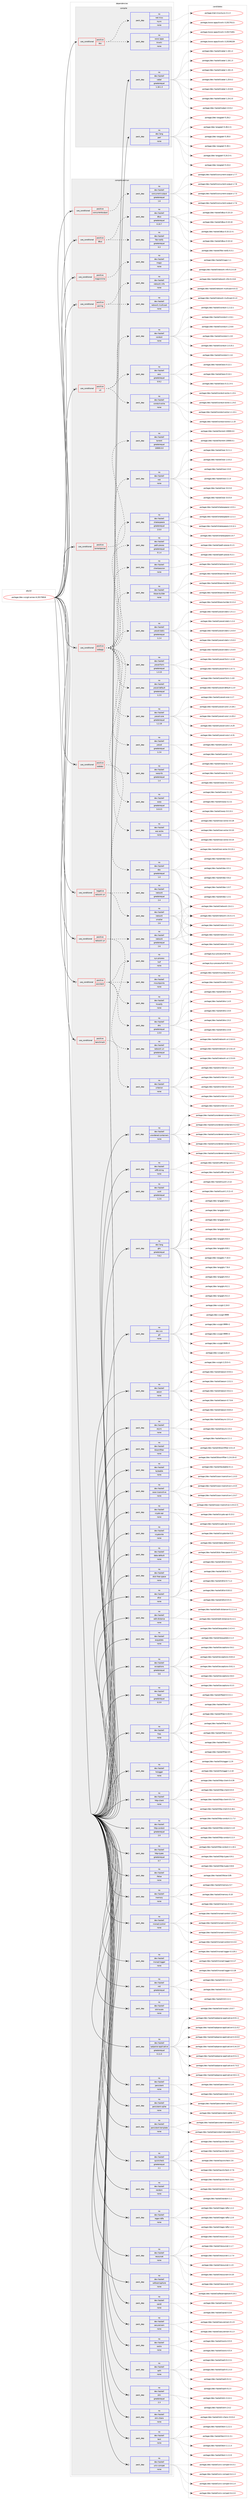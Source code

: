 digraph prolog {

# *************
# Graph options
# *************

newrank=true;
concentrate=true;
compound=true;
graph [rankdir=LR,fontname=Helvetica,fontsize=10,ranksep=1.5];#, ranksep=2.5, nodesep=0.2];
edge  [arrowhead=vee];
node  [fontname=Helvetica,fontsize=10];

# **********
# The ebuild
# **********

subgraph cluster_leftcol {
color=gray;
rank=same;
label=<<i>ebuild</i>>;
id [label="portage://dev-vcs/git-annex-6.20170818", color=red, width=4, href="../dev-vcs/git-annex-6.20170818.svg"];
}

# ****************
# The dependencies
# ****************

subgraph cluster_midcol {
color=gray;
label=<<i>dependencies</i>>;
subgraph cluster_compile {
fillcolor="#eeeeee";
style=filled;
label=<<i>compile</i>>;
subgraph cond72246 {
dependency267201 [label=<<TABLE BORDER="0" CELLBORDER="1" CELLSPACING="0" CELLPADDING="4"><TR><TD ROWSPAN="3" CELLPADDING="10">use_conditional</TD></TR><TR><TD>positive</TD></TR><TR><TD>doc</TD></TR></TABLE>>, shape=none, color=red];
subgraph pack191215 {
dependency267202 [label=<<TABLE BORDER="0" CELLBORDER="1" CELLSPACING="0" CELLPADDING="4" WIDTH="220"><TR><TD ROWSPAN="6" CELLPADDING="30">pack_dep</TD></TR><TR><TD WIDTH="110">no</TD></TR><TR><TD>www-apps</TD></TR><TR><TD>ikiwiki</TD></TR><TR><TD>none</TD></TR><TR><TD></TD></TR></TABLE>>, shape=none, color=blue];
}
dependency267201:e -> dependency267202:w [weight=20,style="dashed",arrowhead="vee"];
subgraph pack191216 {
dependency267203 [label=<<TABLE BORDER="0" CELLBORDER="1" CELLSPACING="0" CELLPADDING="4" WIDTH="220"><TR><TD ROWSPAN="6" CELLPADDING="30">pack_dep</TD></TR><TR><TD WIDTH="110">no</TD></TR><TR><TD>net-misc</TD></TR><TR><TD>rsync</TD></TR><TR><TD>none</TD></TR><TR><TD></TD></TR></TABLE>>, shape=none, color=blue];
}
dependency267201:e -> dependency267203:w [weight=20,style="dashed",arrowhead="vee"];
}
id:e -> dependency267201:w [weight=20,style="solid",arrowhead="vee"];
subgraph pack191217 {
dependency267204 [label=<<TABLE BORDER="0" CELLBORDER="1" CELLSPACING="0" CELLPADDING="4" WIDTH="220"><TR><TD ROWSPAN="6" CELLPADDING="30">pack_dep</TD></TR><TR><TD WIDTH="110">no</TD></TR><TR><TD>dev-haskell</TD></TR><TR><TD>cabal</TD></TR><TR><TD>greaterequal</TD></TR><TR><TD>1.18.1.3</TD></TR></TABLE>>, shape=none, color=blue];
}
id:e -> dependency267204:w [weight=20,style="solid",arrowhead="vee"];
subgraph pack191218 {
dependency267205 [label=<<TABLE BORDER="0" CELLBORDER="1" CELLSPACING="0" CELLPADDING="4" WIDTH="220"><TR><TD ROWSPAN="6" CELLPADDING="30">pack_dep</TD></TR><TR><TD WIDTH="110">no</TD></TR><TR><TD>dev-lang</TD></TR><TR><TD>perl</TD></TR><TR><TD>none</TD></TR><TR><TD></TD></TR></TABLE>>, shape=none, color=blue];
}
id:e -> dependency267205:w [weight=20,style="solid",arrowhead="vee"];
}
subgraph cluster_compileandrun {
fillcolor="#eeeeee";
style=filled;
label=<<i>compile and run</i>>;
subgraph cond72247 {
dependency267206 [label=<<TABLE BORDER="0" CELLBORDER="1" CELLSPACING="0" CELLPADDING="4"><TR><TD ROWSPAN="3" CELLPADDING="10">use_conditional</TD></TR><TR><TD>negative</TD></TR><TR><TD>network-uri</TD></TR></TABLE>>, shape=none, color=red];
subgraph pack191219 {
dependency267207 [label=<<TABLE BORDER="0" CELLBORDER="1" CELLSPACING="0" CELLPADDING="4" WIDTH="220"><TR><TD ROWSPAN="6" CELLPADDING="30">pack_dep</TD></TR><TR><TD WIDTH="110">no</TD></TR><TR><TD>dev-haskell</TD></TR><TR><TD>network</TD></TR><TR><TD>greaterequal</TD></TR><TR><TD>2.4</TD></TR></TABLE>>, shape=none, color=blue];
}
dependency267206:e -> dependency267207:w [weight=20,style="dashed",arrowhead="vee"];
subgraph pack191220 {
dependency267208 [label=<<TABLE BORDER="0" CELLBORDER="1" CELLSPACING="0" CELLPADDING="4" WIDTH="220"><TR><TD ROWSPAN="6" CELLPADDING="30">pack_dep</TD></TR><TR><TD WIDTH="110">no</TD></TR><TR><TD>dev-haskell</TD></TR><TR><TD>network</TD></TR><TR><TD>smaller</TD></TR><TR><TD>2.6</TD></TR></TABLE>>, shape=none, color=blue];
}
dependency267206:e -> dependency267208:w [weight=20,style="dashed",arrowhead="vee"];
}
id:e -> dependency267206:w [weight=20,style="solid",arrowhead="odotvee"];
subgraph cond72248 {
dependency267209 [label=<<TABLE BORDER="0" CELLBORDER="1" CELLSPACING="0" CELLPADDING="4"><TR><TD ROWSPAN="3" CELLPADDING="10">use_conditional</TD></TR><TR><TD>positive</TD></TR><TR><TD>assistant</TD></TR></TABLE>>, shape=none, color=red];
subgraph pack191221 {
dependency267210 [label=<<TABLE BORDER="0" CELLBORDER="1" CELLSPACING="0" CELLPADDING="4" WIDTH="220"><TR><TD ROWSPAN="6" CELLPADDING="30">pack_dep</TD></TR><TR><TD WIDTH="110">no</TD></TR><TR><TD>dev-haskell</TD></TR><TR><TD>dns</TD></TR><TR><TD>greaterequal</TD></TR><TR><TD>1.0.0</TD></TR></TABLE>>, shape=none, color=blue];
}
dependency267209:e -> dependency267210:w [weight=20,style="dashed",arrowhead="vee"];
subgraph pack191222 {
dependency267211 [label=<<TABLE BORDER="0" CELLBORDER="1" CELLSPACING="0" CELLPADDING="4" WIDTH="220"><TR><TD ROWSPAN="6" CELLPADDING="30">pack_dep</TD></TR><TR><TD WIDTH="110">no</TD></TR><TR><TD>dev-haskell</TD></TR><TR><TD>hinotify</TD></TR><TR><TD>none</TD></TR><TR><TD></TD></TR></TABLE>>, shape=none, color=blue];
}
dependency267209:e -> dependency267211:w [weight=20,style="dashed",arrowhead="vee"];
subgraph pack191223 {
dependency267212 [label=<<TABLE BORDER="0" CELLBORDER="1" CELLSPACING="0" CELLPADDING="4" WIDTH="220"><TR><TD ROWSPAN="6" CELLPADDING="30">pack_dep</TD></TR><TR><TD WIDTH="110">no</TD></TR><TR><TD>dev-haskell</TD></TR><TR><TD>mountpoints</TD></TR><TR><TD>none</TD></TR><TR><TD></TD></TR></TABLE>>, shape=none, color=blue];
}
dependency267209:e -> dependency267212:w [weight=20,style="dashed",arrowhead="vee"];
subgraph pack191224 {
dependency267213 [label=<<TABLE BORDER="0" CELLBORDER="1" CELLSPACING="0" CELLPADDING="4" WIDTH="220"><TR><TD ROWSPAN="6" CELLPADDING="30">pack_dep</TD></TR><TR><TD WIDTH="110">no</TD></TR><TR><TD>sys-process</TD></TR><TR><TD>lsof</TD></TR><TR><TD>none</TD></TR><TR><TD></TD></TR></TABLE>>, shape=none, color=blue];
}
dependency267209:e -> dependency267213:w [weight=20,style="dashed",arrowhead="vee"];
}
id:e -> dependency267209:w [weight=20,style="solid",arrowhead="odotvee"];
subgraph cond72249 {
dependency267214 [label=<<TABLE BORDER="0" CELLBORDER="1" CELLSPACING="0" CELLPADDING="4"><TR><TD ROWSPAN="3" CELLPADDING="10">use_conditional</TD></TR><TR><TD>positive</TD></TR><TR><TD>benchmark</TD></TR></TABLE>>, shape=none, color=red];
subgraph pack191225 {
dependency267215 [label=<<TABLE BORDER="0" CELLBORDER="1" CELLSPACING="0" CELLPADDING="4" WIDTH="220"><TR><TD ROWSPAN="6" CELLPADDING="30">pack_dep</TD></TR><TR><TD WIDTH="110">no</TD></TR><TR><TD>dev-haskell</TD></TR><TR><TD>criterion</TD></TR><TR><TD>none</TD></TR><TR><TD></TD></TR></TABLE>>, shape=none, color=blue];
}
dependency267214:e -> dependency267215:w [weight=20,style="dashed",arrowhead="vee"];
}
id:e -> dependency267214:w [weight=20,style="solid",arrowhead="odotvee"];
subgraph cond72250 {
dependency267216 [label=<<TABLE BORDER="0" CELLBORDER="1" CELLSPACING="0" CELLPADDING="4"><TR><TD ROWSPAN="3" CELLPADDING="10">use_conditional</TD></TR><TR><TD>positive</TD></TR><TR><TD>concurrentoutput</TD></TR></TABLE>>, shape=none, color=red];
subgraph pack191226 {
dependency267217 [label=<<TABLE BORDER="0" CELLBORDER="1" CELLSPACING="0" CELLPADDING="4" WIDTH="220"><TR><TD ROWSPAN="6" CELLPADDING="30">pack_dep</TD></TR><TR><TD WIDTH="110">no</TD></TR><TR><TD>dev-haskell</TD></TR><TR><TD>concurrent-output</TD></TR><TR><TD>greaterequal</TD></TR><TR><TD>1.6</TD></TR></TABLE>>, shape=none, color=blue];
}
dependency267216:e -> dependency267217:w [weight=20,style="dashed",arrowhead="vee"];
}
id:e -> dependency267216:w [weight=20,style="solid",arrowhead="odotvee"];
subgraph cond72251 {
dependency267218 [label=<<TABLE BORDER="0" CELLBORDER="1" CELLSPACING="0" CELLPADDING="4"><TR><TD ROWSPAN="3" CELLPADDING="10">use_conditional</TD></TR><TR><TD>positive</TD></TR><TR><TD>dbus</TD></TR></TABLE>>, shape=none, color=red];
subgraph pack191227 {
dependency267219 [label=<<TABLE BORDER="0" CELLBORDER="1" CELLSPACING="0" CELLPADDING="4" WIDTH="220"><TR><TD ROWSPAN="6" CELLPADDING="30">pack_dep</TD></TR><TR><TD WIDTH="110">no</TD></TR><TR><TD>dev-haskell</TD></TR><TR><TD>dbus</TD></TR><TR><TD>greaterequal</TD></TR><TR><TD>0.10.7</TD></TR></TABLE>>, shape=none, color=blue];
}
dependency267218:e -> dependency267219:w [weight=20,style="dashed",arrowhead="vee"];
subgraph pack191228 {
dependency267220 [label=<<TABLE BORDER="0" CELLBORDER="1" CELLSPACING="0" CELLPADDING="4" WIDTH="220"><TR><TD ROWSPAN="6" CELLPADDING="30">pack_dep</TD></TR><TR><TD WIDTH="110">no</TD></TR><TR><TD>dev-haskell</TD></TR><TR><TD>fdo-notify</TD></TR><TR><TD>greaterequal</TD></TR><TR><TD>0.3</TD></TR></TABLE>>, shape=none, color=blue];
}
dependency267218:e -> dependency267220:w [weight=20,style="dashed",arrowhead="vee"];
}
id:e -> dependency267218:w [weight=20,style="solid",arrowhead="odotvee"];
subgraph cond72252 {
dependency267221 [label=<<TABLE BORDER="0" CELLBORDER="1" CELLSPACING="0" CELLPADDING="4"><TR><TD ROWSPAN="3" CELLPADDING="10">use_conditional</TD></TR><TR><TD>positive</TD></TR><TR><TD>magicmime</TD></TR></TABLE>>, shape=none, color=red];
subgraph pack191229 {
dependency267222 [label=<<TABLE BORDER="0" CELLBORDER="1" CELLSPACING="0" CELLPADDING="4" WIDTH="220"><TR><TD ROWSPAN="6" CELLPADDING="30">pack_dep</TD></TR><TR><TD WIDTH="110">no</TD></TR><TR><TD>dev-haskell</TD></TR><TR><TD>magic</TD></TR><TR><TD>none</TD></TR><TR><TD></TD></TR></TABLE>>, shape=none, color=blue];
}
dependency267221:e -> dependency267222:w [weight=20,style="dashed",arrowhead="vee"];
}
id:e -> dependency267221:w [weight=20,style="solid",arrowhead="odotvee"];
subgraph cond72253 {
dependency267223 [label=<<TABLE BORDER="0" CELLBORDER="1" CELLSPACING="0" CELLPADDING="4"><TR><TD ROWSPAN="3" CELLPADDING="10">use_conditional</TD></TR><TR><TD>positive</TD></TR><TR><TD>network-uri</TD></TR></TABLE>>, shape=none, color=red];
subgraph pack191230 {
dependency267224 [label=<<TABLE BORDER="0" CELLBORDER="1" CELLSPACING="0" CELLPADDING="4" WIDTH="220"><TR><TD ROWSPAN="6" CELLPADDING="30">pack_dep</TD></TR><TR><TD WIDTH="110">no</TD></TR><TR><TD>dev-haskell</TD></TR><TR><TD>network</TD></TR><TR><TD>greaterequal</TD></TR><TR><TD>2.6</TD></TR></TABLE>>, shape=none, color=blue];
}
dependency267223:e -> dependency267224:w [weight=20,style="dashed",arrowhead="vee"];
subgraph pack191231 {
dependency267225 [label=<<TABLE BORDER="0" CELLBORDER="1" CELLSPACING="0" CELLPADDING="4" WIDTH="220"><TR><TD ROWSPAN="6" CELLPADDING="30">pack_dep</TD></TR><TR><TD WIDTH="110">no</TD></TR><TR><TD>dev-haskell</TD></TR><TR><TD>network-uri</TD></TR><TR><TD>greaterequal</TD></TR><TR><TD>2.6</TD></TR></TABLE>>, shape=none, color=blue];
}
dependency267223:e -> dependency267225:w [weight=20,style="dashed",arrowhead="vee"];
}
id:e -> dependency267223:w [weight=20,style="solid",arrowhead="odotvee"];
subgraph cond72254 {
dependency267226 [label=<<TABLE BORDER="0" CELLBORDER="1" CELLSPACING="0" CELLPADDING="4"><TR><TD ROWSPAN="3" CELLPADDING="10">use_conditional</TD></TR><TR><TD>positive</TD></TR><TR><TD>pairing</TD></TR></TABLE>>, shape=none, color=red];
subgraph pack191232 {
dependency267227 [label=<<TABLE BORDER="0" CELLBORDER="1" CELLSPACING="0" CELLPADDING="4" WIDTH="220"><TR><TD ROWSPAN="6" CELLPADDING="30">pack_dep</TD></TR><TR><TD WIDTH="110">no</TD></TR><TR><TD>dev-haskell</TD></TR><TR><TD>network-info</TD></TR><TR><TD>none</TD></TR><TR><TD></TD></TR></TABLE>>, shape=none, color=blue];
}
dependency267226:e -> dependency267227:w [weight=20,style="dashed",arrowhead="vee"];
subgraph pack191233 {
dependency267228 [label=<<TABLE BORDER="0" CELLBORDER="1" CELLSPACING="0" CELLPADDING="4" WIDTH="220"><TR><TD ROWSPAN="6" CELLPADDING="30">pack_dep</TD></TR><TR><TD WIDTH="110">no</TD></TR><TR><TD>dev-haskell</TD></TR><TR><TD>network-multicast</TD></TR><TR><TD>none</TD></TR><TR><TD></TD></TR></TABLE>>, shape=none, color=blue];
}
dependency267226:e -> dependency267228:w [weight=20,style="dashed",arrowhead="vee"];
}
id:e -> dependency267226:w [weight=20,style="solid",arrowhead="odotvee"];
subgraph cond72255 {
dependency267229 [label=<<TABLE BORDER="0" CELLBORDER="1" CELLSPACING="0" CELLPADDING="4"><TR><TD ROWSPAN="3" CELLPADDING="10">use_conditional</TD></TR><TR><TD>positive</TD></TR><TR><TD>s3</TD></TR></TABLE>>, shape=none, color=red];
subgraph pack191234 {
dependency267230 [label=<<TABLE BORDER="0" CELLBORDER="1" CELLSPACING="0" CELLPADDING="4" WIDTH="220"><TR><TD ROWSPAN="6" CELLPADDING="30">pack_dep</TD></TR><TR><TD WIDTH="110">no</TD></TR><TR><TD>dev-haskell</TD></TR><TR><TD>aws</TD></TR><TR><TD>greaterequal</TD></TR><TR><TD>0.9.2</TD></TR></TABLE>>, shape=none, color=blue];
}
dependency267229:e -> dependency267230:w [weight=20,style="dashed",arrowhead="vee"];
subgraph pack191235 {
dependency267231 [label=<<TABLE BORDER="0" CELLBORDER="1" CELLSPACING="0" CELLPADDING="4" WIDTH="220"><TR><TD ROWSPAN="6" CELLPADDING="30">pack_dep</TD></TR><TR><TD WIDTH="110">no</TD></TR><TR><TD>dev-haskell</TD></TR><TR><TD>conduit</TD></TR><TR><TD>none</TD></TR><TR><TD></TD></TR></TABLE>>, shape=none, color=blue];
}
dependency267229:e -> dependency267231:w [weight=20,style="dashed",arrowhead="vee"];
subgraph pack191236 {
dependency267232 [label=<<TABLE BORDER="0" CELLBORDER="1" CELLSPACING="0" CELLPADDING="4" WIDTH="220"><TR><TD ROWSPAN="6" CELLPADDING="30">pack_dep</TD></TR><TR><TD WIDTH="110">no</TD></TR><TR><TD>dev-haskell</TD></TR><TR><TD>conduit-extra</TD></TR><TR><TD>none</TD></TR><TR><TD></TD></TR></TABLE>>, shape=none, color=blue];
}
dependency267229:e -> dependency267232:w [weight=20,style="dashed",arrowhead="vee"];
}
id:e -> dependency267229:w [weight=20,style="solid",arrowhead="odotvee"];
subgraph cond72256 {
dependency267233 [label=<<TABLE BORDER="0" CELLBORDER="1" CELLSPACING="0" CELLPADDING="4"><TR><TD ROWSPAN="3" CELLPADDING="10">use_conditional</TD></TR><TR><TD>positive</TD></TR><TR><TD>torrentparser</TD></TR></TABLE>>, shape=none, color=red];
subgraph pack191237 {
dependency267234 [label=<<TABLE BORDER="0" CELLBORDER="1" CELLSPACING="0" CELLPADDING="4" WIDTH="220"><TR><TD ROWSPAN="6" CELLPADDING="30">pack_dep</TD></TR><TR><TD WIDTH="110">no</TD></TR><TR><TD>dev-haskell</TD></TR><TR><TD>torrent</TD></TR><TR><TD>greaterequal</TD></TR><TR><TD>10000.0.0</TD></TR></TABLE>>, shape=none, color=blue];
}
dependency267233:e -> dependency267234:w [weight=20,style="dashed",arrowhead="vee"];
}
id:e -> dependency267233:w [weight=20,style="solid",arrowhead="odotvee"];
subgraph cond72257 {
dependency267235 [label=<<TABLE BORDER="0" CELLBORDER="1" CELLSPACING="0" CELLPADDING="4"><TR><TD ROWSPAN="3" CELLPADDING="10">use_conditional</TD></TR><TR><TD>positive</TD></TR><TR><TD>webapp</TD></TR></TABLE>>, shape=none, color=red];
subgraph pack191238 {
dependency267236 [label=<<TABLE BORDER="0" CELLBORDER="1" CELLSPACING="0" CELLPADDING="4" WIDTH="220"><TR><TD ROWSPAN="6" CELLPADDING="30">pack_dep</TD></TR><TR><TD WIDTH="110">no</TD></TR><TR><TD>dev-haskell</TD></TR><TR><TD>blaze-builder</TD></TR><TR><TD>none</TD></TR><TR><TD></TD></TR></TABLE>>, shape=none, color=blue];
}
dependency267235:e -> dependency267236:w [weight=20,style="dashed",arrowhead="vee"];
subgraph pack191239 {
dependency267237 [label=<<TABLE BORDER="0" CELLBORDER="1" CELLSPACING="0" CELLPADDING="4" WIDTH="220"><TR><TD ROWSPAN="6" CELLPADDING="30">pack_dep</TD></TR><TR><TD WIDTH="110">no</TD></TR><TR><TD>dev-haskell</TD></TR><TR><TD>clientsession</TD></TR><TR><TD>none</TD></TR><TR><TD></TD></TR></TABLE>>, shape=none, color=blue];
}
dependency267235:e -> dependency267237:w [weight=20,style="dashed",arrowhead="vee"];
subgraph pack191240 {
dependency267238 [label=<<TABLE BORDER="0" CELLBORDER="1" CELLSPACING="0" CELLPADDING="4" WIDTH="220"><TR><TD ROWSPAN="6" CELLPADDING="30">pack_dep</TD></TR><TR><TD WIDTH="110">no</TD></TR><TR><TD>dev-haskell</TD></TR><TR><TD>path-pieces</TD></TR><TR><TD>greaterequal</TD></TR><TR><TD>0.1.4</TD></TR></TABLE>>, shape=none, color=blue];
}
dependency267235:e -> dependency267238:w [weight=20,style="dashed",arrowhead="vee"];
subgraph pack191241 {
dependency267239 [label=<<TABLE BORDER="0" CELLBORDER="1" CELLSPACING="0" CELLPADDING="4" WIDTH="220"><TR><TD ROWSPAN="6" CELLPADDING="30">pack_dep</TD></TR><TR><TD WIDTH="110">no</TD></TR><TR><TD>dev-haskell</TD></TR><TR><TD>shakespeare</TD></TR><TR><TD>greaterequal</TD></TR><TR><TD>2.0.0</TD></TR></TABLE>>, shape=none, color=blue];
}
dependency267235:e -> dependency267239:w [weight=20,style="dashed",arrowhead="vee"];
subgraph pack191242 {
dependency267240 [label=<<TABLE BORDER="0" CELLBORDER="1" CELLSPACING="0" CELLPADDING="4" WIDTH="220"><TR><TD ROWSPAN="6" CELLPADDING="30">pack_dep</TD></TR><TR><TD WIDTH="110">no</TD></TR><TR><TD>dev-haskell</TD></TR><TR><TD>wai</TD></TR><TR><TD>none</TD></TR><TR><TD></TD></TR></TABLE>>, shape=none, color=blue];
}
dependency267235:e -> dependency267240:w [weight=20,style="dashed",arrowhead="vee"];
subgraph pack191243 {
dependency267241 [label=<<TABLE BORDER="0" CELLBORDER="1" CELLSPACING="0" CELLPADDING="4" WIDTH="220"><TR><TD ROWSPAN="6" CELLPADDING="30">pack_dep</TD></TR><TR><TD WIDTH="110">no</TD></TR><TR><TD>dev-haskell</TD></TR><TR><TD>wai-extra</TD></TR><TR><TD>none</TD></TR><TR><TD></TD></TR></TABLE>>, shape=none, color=blue];
}
dependency267235:e -> dependency267241:w [weight=20,style="dashed",arrowhead="vee"];
subgraph pack191244 {
dependency267242 [label=<<TABLE BORDER="0" CELLBORDER="1" CELLSPACING="0" CELLPADDING="4" WIDTH="220"><TR><TD ROWSPAN="6" CELLPADDING="30">pack_dep</TD></TR><TR><TD WIDTH="110">no</TD></TR><TR><TD>dev-haskell</TD></TR><TR><TD>warp</TD></TR><TR><TD>greaterequal</TD></TR><TR><TD>3.0.0.5</TD></TR></TABLE>>, shape=none, color=blue];
}
dependency267235:e -> dependency267242:w [weight=20,style="dashed",arrowhead="vee"];
subgraph pack191245 {
dependency267243 [label=<<TABLE BORDER="0" CELLBORDER="1" CELLSPACING="0" CELLPADDING="4" WIDTH="220"><TR><TD ROWSPAN="6" CELLPADDING="30">pack_dep</TD></TR><TR><TD WIDTH="110">no</TD></TR><TR><TD>dev-haskell</TD></TR><TR><TD>warp-tls</TD></TR><TR><TD>greaterequal</TD></TR><TR><TD>1.4</TD></TR></TABLE>>, shape=none, color=blue];
}
dependency267235:e -> dependency267243:w [weight=20,style="dashed",arrowhead="vee"];
subgraph pack191246 {
dependency267244 [label=<<TABLE BORDER="0" CELLBORDER="1" CELLSPACING="0" CELLPADDING="4" WIDTH="220"><TR><TD ROWSPAN="6" CELLPADDING="30">pack_dep</TD></TR><TR><TD WIDTH="110">no</TD></TR><TR><TD>dev-haskell</TD></TR><TR><TD>yesod</TD></TR><TR><TD>greaterequal</TD></TR><TR><TD>1.2.6</TD></TR></TABLE>>, shape=none, color=blue];
}
dependency267235:e -> dependency267244:w [weight=20,style="dashed",arrowhead="vee"];
subgraph pack191247 {
dependency267245 [label=<<TABLE BORDER="0" CELLBORDER="1" CELLSPACING="0" CELLPADDING="4" WIDTH="220"><TR><TD ROWSPAN="6" CELLPADDING="30">pack_dep</TD></TR><TR><TD WIDTH="110">no</TD></TR><TR><TD>dev-haskell</TD></TR><TR><TD>yesod-core</TD></TR><TR><TD>greaterequal</TD></TR><TR><TD>1.2.19</TD></TR></TABLE>>, shape=none, color=blue];
}
dependency267235:e -> dependency267245:w [weight=20,style="dashed",arrowhead="vee"];
subgraph pack191248 {
dependency267246 [label=<<TABLE BORDER="0" CELLBORDER="1" CELLSPACING="0" CELLPADDING="4" WIDTH="220"><TR><TD ROWSPAN="6" CELLPADDING="30">pack_dep</TD></TR><TR><TD WIDTH="110">no</TD></TR><TR><TD>dev-haskell</TD></TR><TR><TD>yesod-default</TD></TR><TR><TD>greaterequal</TD></TR><TR><TD>1.2.0</TD></TR></TABLE>>, shape=none, color=blue];
}
dependency267235:e -> dependency267246:w [weight=20,style="dashed",arrowhead="vee"];
subgraph pack191249 {
dependency267247 [label=<<TABLE BORDER="0" CELLBORDER="1" CELLSPACING="0" CELLPADDING="4" WIDTH="220"><TR><TD ROWSPAN="6" CELLPADDING="30">pack_dep</TD></TR><TR><TD WIDTH="110">no</TD></TR><TR><TD>dev-haskell</TD></TR><TR><TD>yesod-form</TD></TR><TR><TD>greaterequal</TD></TR><TR><TD>1.3.15</TD></TR></TABLE>>, shape=none, color=blue];
}
dependency267235:e -> dependency267247:w [weight=20,style="dashed",arrowhead="vee"];
subgraph pack191250 {
dependency267248 [label=<<TABLE BORDER="0" CELLBORDER="1" CELLSPACING="0" CELLPADDING="4" WIDTH="220"><TR><TD ROWSPAN="6" CELLPADDING="30">pack_dep</TD></TR><TR><TD WIDTH="110">no</TD></TR><TR><TD>dev-haskell</TD></TR><TR><TD>yesod-static</TD></TR><TR><TD>greaterequal</TD></TR><TR><TD>1.2.4</TD></TR></TABLE>>, shape=none, color=blue];
}
dependency267235:e -> dependency267248:w [weight=20,style="dashed",arrowhead="vee"];
}
id:e -> dependency267235:w [weight=20,style="solid",arrowhead="odotvee"];
subgraph cond72258 {
dependency267249 [label=<<TABLE BORDER="0" CELLBORDER="1" CELLSPACING="0" CELLPADDING="4"><TR><TD ROWSPAN="3" CELLPADDING="10">use_conditional</TD></TR><TR><TD>positive</TD></TR><TR><TD>webdav</TD></TR></TABLE>>, shape=none, color=red];
subgraph pack191251 {
dependency267250 [label=<<TABLE BORDER="0" CELLBORDER="1" CELLSPACING="0" CELLPADDING="4" WIDTH="220"><TR><TD ROWSPAN="6" CELLPADDING="30">pack_dep</TD></TR><TR><TD WIDTH="110">no</TD></TR><TR><TD>dev-haskell</TD></TR><TR><TD>dav</TD></TR><TR><TD>greaterequal</TD></TR><TR><TD>1.0</TD></TR></TABLE>>, shape=none, color=blue];
}
dependency267249:e -> dependency267250:w [weight=20,style="dashed",arrowhead="vee"];
}
id:e -> dependency267249:w [weight=20,style="solid",arrowhead="odotvee"];
subgraph pack191252 {
dependency267251 [label=<<TABLE BORDER="0" CELLBORDER="1" CELLSPACING="0" CELLPADDING="4" WIDTH="220"><TR><TD ROWSPAN="6" CELLPADDING="30">pack_dep</TD></TR><TR><TD WIDTH="110">no</TD></TR><TR><TD>dev-haskell</TD></TR><TR><TD>aeson</TD></TR><TR><TD>none</TD></TR><TR><TD></TD></TR></TABLE>>, shape=none, color=blue];
}
id:e -> dependency267251:w [weight=20,style="solid",arrowhead="odotvee"];
subgraph pack191253 {
dependency267252 [label=<<TABLE BORDER="0" CELLBORDER="1" CELLSPACING="0" CELLPADDING="4" WIDTH="220"><TR><TD ROWSPAN="6" CELLPADDING="30">pack_dep</TD></TR><TR><TD WIDTH="110">no</TD></TR><TR><TD>dev-haskell</TD></TR><TR><TD>async</TD></TR><TR><TD>none</TD></TR><TR><TD></TD></TR></TABLE>>, shape=none, color=blue];
}
id:e -> dependency267252:w [weight=20,style="solid",arrowhead="odotvee"];
subgraph pack191254 {
dependency267253 [label=<<TABLE BORDER="0" CELLBORDER="1" CELLSPACING="0" CELLPADDING="4" WIDTH="220"><TR><TD ROWSPAN="6" CELLPADDING="30">pack_dep</TD></TR><TR><TD WIDTH="110">no</TD></TR><TR><TD>dev-haskell</TD></TR><TR><TD>bloomfilter</TD></TR><TR><TD>none</TD></TR><TR><TD></TD></TR></TABLE>>, shape=none, color=blue];
}
id:e -> dependency267253:w [weight=20,style="solid",arrowhead="odotvee"];
subgraph pack191255 {
dependency267254 [label=<<TABLE BORDER="0" CELLBORDER="1" CELLSPACING="0" CELLPADDING="4" WIDTH="220"><TR><TD ROWSPAN="6" CELLPADDING="30">pack_dep</TD></TR><TR><TD WIDTH="110">no</TD></TR><TR><TD>dev-haskell</TD></TR><TR><TD>byteable</TD></TR><TR><TD>none</TD></TR><TR><TD></TD></TR></TABLE>>, shape=none, color=blue];
}
id:e -> dependency267254:w [weight=20,style="solid",arrowhead="odotvee"];
subgraph pack191256 {
dependency267255 [label=<<TABLE BORDER="0" CELLBORDER="1" CELLSPACING="0" CELLPADDING="4" WIDTH="220"><TR><TD ROWSPAN="6" CELLPADDING="30">pack_dep</TD></TR><TR><TD WIDTH="110">no</TD></TR><TR><TD>dev-haskell</TD></TR><TR><TD>case-insensitive</TD></TR><TR><TD>none</TD></TR><TR><TD></TD></TR></TABLE>>, shape=none, color=blue];
}
id:e -> dependency267255:w [weight=20,style="solid",arrowhead="odotvee"];
subgraph pack191257 {
dependency267256 [label=<<TABLE BORDER="0" CELLBORDER="1" CELLSPACING="0" CELLPADDING="4" WIDTH="220"><TR><TD ROWSPAN="6" CELLPADDING="30">pack_dep</TD></TR><TR><TD WIDTH="110">no</TD></TR><TR><TD>dev-haskell</TD></TR><TR><TD>crypto-api</TD></TR><TR><TD>none</TD></TR><TR><TD></TD></TR></TABLE>>, shape=none, color=blue];
}
id:e -> dependency267256:w [weight=20,style="solid",arrowhead="odotvee"];
subgraph pack191258 {
dependency267257 [label=<<TABLE BORDER="0" CELLBORDER="1" CELLSPACING="0" CELLPADDING="4" WIDTH="220"><TR><TD ROWSPAN="6" CELLPADDING="30">pack_dep</TD></TR><TR><TD WIDTH="110">no</TD></TR><TR><TD>dev-haskell</TD></TR><TR><TD>cryptonite</TD></TR><TR><TD>none</TD></TR><TR><TD></TD></TR></TABLE>>, shape=none, color=blue];
}
id:e -> dependency267257:w [weight=20,style="solid",arrowhead="odotvee"];
subgraph pack191259 {
dependency267258 [label=<<TABLE BORDER="0" CELLBORDER="1" CELLSPACING="0" CELLPADDING="4" WIDTH="220"><TR><TD ROWSPAN="6" CELLPADDING="30">pack_dep</TD></TR><TR><TD WIDTH="110">no</TD></TR><TR><TD>dev-haskell</TD></TR><TR><TD>data-default</TD></TR><TR><TD>none</TD></TR><TR><TD></TD></TR></TABLE>>, shape=none, color=blue];
}
id:e -> dependency267258:w [weight=20,style="solid",arrowhead="odotvee"];
subgraph pack191260 {
dependency267259 [label=<<TABLE BORDER="0" CELLBORDER="1" CELLSPACING="0" CELLPADDING="4" WIDTH="220"><TR><TD ROWSPAN="6" CELLPADDING="30">pack_dep</TD></TR><TR><TD WIDTH="110">no</TD></TR><TR><TD>dev-haskell</TD></TR><TR><TD>disk-free-space</TD></TR><TR><TD>none</TD></TR><TR><TD></TD></TR></TABLE>>, shape=none, color=blue];
}
id:e -> dependency267259:w [weight=20,style="solid",arrowhead="odotvee"];
subgraph pack191261 {
dependency267260 [label=<<TABLE BORDER="0" CELLBORDER="1" CELLSPACING="0" CELLPADDING="4" WIDTH="220"><TR><TD ROWSPAN="6" CELLPADDING="30">pack_dep</TD></TR><TR><TD WIDTH="110">no</TD></TR><TR><TD>dev-haskell</TD></TR><TR><TD>dlist</TD></TR><TR><TD>none</TD></TR><TR><TD></TD></TR></TABLE>>, shape=none, color=blue];
}
id:e -> dependency267260:w [weight=20,style="solid",arrowhead="odotvee"];
subgraph pack191262 {
dependency267261 [label=<<TABLE BORDER="0" CELLBORDER="1" CELLSPACING="0" CELLPADDING="4" WIDTH="220"><TR><TD ROWSPAN="6" CELLPADDING="30">pack_dep</TD></TR><TR><TD WIDTH="110">no</TD></TR><TR><TD>dev-haskell</TD></TR><TR><TD>edit-distance</TD></TR><TR><TD>none</TD></TR><TR><TD></TD></TR></TABLE>>, shape=none, color=blue];
}
id:e -> dependency267261:w [weight=20,style="solid",arrowhead="odotvee"];
subgraph pack191263 {
dependency267262 [label=<<TABLE BORDER="0" CELLBORDER="1" CELLSPACING="0" CELLPADDING="4" WIDTH="220"><TR><TD ROWSPAN="6" CELLPADDING="30">pack_dep</TD></TR><TR><TD WIDTH="110">no</TD></TR><TR><TD>dev-haskell</TD></TR><TR><TD>esqueleto</TD></TR><TR><TD>none</TD></TR><TR><TD></TD></TR></TABLE>>, shape=none, color=blue];
}
id:e -> dependency267262:w [weight=20,style="solid",arrowhead="odotvee"];
subgraph pack191264 {
dependency267263 [label=<<TABLE BORDER="0" CELLBORDER="1" CELLSPACING="0" CELLPADDING="4" WIDTH="220"><TR><TD ROWSPAN="6" CELLPADDING="30">pack_dep</TD></TR><TR><TD WIDTH="110">no</TD></TR><TR><TD>dev-haskell</TD></TR><TR><TD>exceptions</TD></TR><TR><TD>greaterequal</TD></TR><TR><TD>0.6</TD></TR></TABLE>>, shape=none, color=blue];
}
id:e -> dependency267263:w [weight=20,style="solid",arrowhead="odotvee"];
subgraph pack191265 {
dependency267264 [label=<<TABLE BORDER="0" CELLBORDER="1" CELLSPACING="0" CELLPADDING="4" WIDTH="220"><TR><TD ROWSPAN="6" CELLPADDING="30">pack_dep</TD></TR><TR><TD WIDTH="110">no</TD></TR><TR><TD>dev-haskell</TD></TR><TR><TD>feed</TD></TR><TR><TD>greaterequal</TD></TR><TR><TD>0.3.9</TD></TR></TABLE>>, shape=none, color=blue];
}
id:e -> dependency267264:w [weight=20,style="solid",arrowhead="odotvee"];
subgraph pack191266 {
dependency267265 [label=<<TABLE BORDER="0" CELLBORDER="1" CELLSPACING="0" CELLPADDING="4" WIDTH="220"><TR><TD ROWSPAN="6" CELLPADDING="30">pack_dep</TD></TR><TR><TD WIDTH="110">no</TD></TR><TR><TD>dev-haskell</TD></TR><TR><TD>free</TD></TR><TR><TD>none</TD></TR><TR><TD></TD></TR></TABLE>>, shape=none, color=blue];
}
id:e -> dependency267265:w [weight=20,style="solid",arrowhead="odotvee"];
subgraph pack191267 {
dependency267266 [label=<<TABLE BORDER="0" CELLBORDER="1" CELLSPACING="0" CELLPADDING="4" WIDTH="220"><TR><TD ROWSPAN="6" CELLPADDING="30">pack_dep</TD></TR><TR><TD WIDTH="110">no</TD></TR><TR><TD>dev-haskell</TD></TR><TR><TD>hslogger</TD></TR><TR><TD>none</TD></TR><TR><TD></TD></TR></TABLE>>, shape=none, color=blue];
}
id:e -> dependency267266:w [weight=20,style="solid",arrowhead="odotvee"];
subgraph pack191268 {
dependency267267 [label=<<TABLE BORDER="0" CELLBORDER="1" CELLSPACING="0" CELLPADDING="4" WIDTH="220"><TR><TD ROWSPAN="6" CELLPADDING="30">pack_dep</TD></TR><TR><TD WIDTH="110">no</TD></TR><TR><TD>dev-haskell</TD></TR><TR><TD>http-client</TD></TR><TR><TD>none</TD></TR><TR><TD></TD></TR></TABLE>>, shape=none, color=blue];
}
id:e -> dependency267267:w [weight=20,style="solid",arrowhead="odotvee"];
subgraph pack191269 {
dependency267268 [label=<<TABLE BORDER="0" CELLBORDER="1" CELLSPACING="0" CELLPADDING="4" WIDTH="220"><TR><TD ROWSPAN="6" CELLPADDING="30">pack_dep</TD></TR><TR><TD WIDTH="110">no</TD></TR><TR><TD>dev-haskell</TD></TR><TR><TD>http-conduit</TD></TR><TR><TD>greaterequal</TD></TR><TR><TD>2.0</TD></TR></TABLE>>, shape=none, color=blue];
}
id:e -> dependency267268:w [weight=20,style="solid",arrowhead="odotvee"];
subgraph pack191270 {
dependency267269 [label=<<TABLE BORDER="0" CELLBORDER="1" CELLSPACING="0" CELLPADDING="4" WIDTH="220"><TR><TD ROWSPAN="6" CELLPADDING="30">pack_dep</TD></TR><TR><TD WIDTH="110">no</TD></TR><TR><TD>dev-haskell</TD></TR><TR><TD>http-types</TD></TR><TR><TD>greaterequal</TD></TR><TR><TD>0.7</TD></TR></TABLE>>, shape=none, color=blue];
}
id:e -> dependency267269:w [weight=20,style="solid",arrowhead="odotvee"];
subgraph pack191271 {
dependency267270 [label=<<TABLE BORDER="0" CELLBORDER="1" CELLSPACING="0" CELLPADDING="4" WIDTH="220"><TR><TD ROWSPAN="6" CELLPADDING="30">pack_dep</TD></TR><TR><TD WIDTH="110">no</TD></TR><TR><TD>dev-haskell</TD></TR><TR><TD>ifelse</TD></TR><TR><TD>none</TD></TR><TR><TD></TD></TR></TABLE>>, shape=none, color=blue];
}
id:e -> dependency267270:w [weight=20,style="solid",arrowhead="odotvee"];
subgraph pack191272 {
dependency267271 [label=<<TABLE BORDER="0" CELLBORDER="1" CELLSPACING="0" CELLPADDING="4" WIDTH="220"><TR><TD ROWSPAN="6" CELLPADDING="30">pack_dep</TD></TR><TR><TD WIDTH="110">no</TD></TR><TR><TD>dev-haskell</TD></TR><TR><TD>memory</TD></TR><TR><TD>none</TD></TR><TR><TD></TD></TR></TABLE>>, shape=none, color=blue];
}
id:e -> dependency267271:w [weight=20,style="solid",arrowhead="odotvee"];
subgraph pack191273 {
dependency267272 [label=<<TABLE BORDER="0" CELLBORDER="1" CELLSPACING="0" CELLPADDING="4" WIDTH="220"><TR><TD ROWSPAN="6" CELLPADDING="30">pack_dep</TD></TR><TR><TD WIDTH="110">no</TD></TR><TR><TD>dev-haskell</TD></TR><TR><TD>monad-control</TD></TR><TR><TD>none</TD></TR><TR><TD></TD></TR></TABLE>>, shape=none, color=blue];
}
id:e -> dependency267272:w [weight=20,style="solid",arrowhead="odotvee"];
subgraph pack191274 {
dependency267273 [label=<<TABLE BORDER="0" CELLBORDER="1" CELLSPACING="0" CELLPADDING="4" WIDTH="220"><TR><TD ROWSPAN="6" CELLPADDING="30">pack_dep</TD></TR><TR><TD WIDTH="110">no</TD></TR><TR><TD>dev-haskell</TD></TR><TR><TD>monad-logger</TD></TR><TR><TD>none</TD></TR><TR><TD></TD></TR></TABLE>>, shape=none, color=blue];
}
id:e -> dependency267273:w [weight=20,style="solid",arrowhead="odotvee"];
subgraph pack191275 {
dependency267274 [label=<<TABLE BORDER="0" CELLBORDER="1" CELLSPACING="0" CELLPADDING="4" WIDTH="220"><TR><TD ROWSPAN="6" CELLPADDING="30">pack_dep</TD></TR><TR><TD WIDTH="110">no</TD></TR><TR><TD>dev-haskell</TD></TR><TR><TD>mtl</TD></TR><TR><TD>greaterequal</TD></TR><TR><TD>2</TD></TR></TABLE>>, shape=none, color=blue];
}
id:e -> dependency267274:w [weight=20,style="solid",arrowhead="odotvee"];
subgraph pack191276 {
dependency267275 [label=<<TABLE BORDER="0" CELLBORDER="1" CELLSPACING="0" CELLPADDING="4" WIDTH="220"><TR><TD ROWSPAN="6" CELLPADDING="30">pack_dep</TD></TR><TR><TD WIDTH="110">no</TD></TR><TR><TD>dev-haskell</TD></TR><TR><TD>old-locale</TD></TR><TR><TD>none</TD></TR><TR><TD></TD></TR></TABLE>>, shape=none, color=blue];
}
id:e -> dependency267275:w [weight=20,style="solid",arrowhead="odotvee"];
subgraph pack191277 {
dependency267276 [label=<<TABLE BORDER="0" CELLBORDER="1" CELLSPACING="0" CELLPADDING="4" WIDTH="220"><TR><TD ROWSPAN="6" CELLPADDING="30">pack_dep</TD></TR><TR><TD WIDTH="110">no</TD></TR><TR><TD>dev-haskell</TD></TR><TR><TD>optparse-applicative</TD></TR><TR><TD>greaterequal</TD></TR><TR><TD>0.11.0</TD></TR></TABLE>>, shape=none, color=blue];
}
id:e -> dependency267276:w [weight=20,style="solid",arrowhead="odotvee"];
subgraph pack191278 {
dependency267277 [label=<<TABLE BORDER="0" CELLBORDER="1" CELLSPACING="0" CELLPADDING="4" WIDTH="220"><TR><TD ROWSPAN="6" CELLPADDING="30">pack_dep</TD></TR><TR><TD WIDTH="110">no</TD></TR><TR><TD>dev-haskell</TD></TR><TR><TD>persistent</TD></TR><TR><TD>none</TD></TR><TR><TD></TD></TR></TABLE>>, shape=none, color=blue];
}
id:e -> dependency267277:w [weight=20,style="solid",arrowhead="odotvee"];
subgraph pack191279 {
dependency267278 [label=<<TABLE BORDER="0" CELLBORDER="1" CELLSPACING="0" CELLPADDING="4" WIDTH="220"><TR><TD ROWSPAN="6" CELLPADDING="30">pack_dep</TD></TR><TR><TD WIDTH="110">no</TD></TR><TR><TD>dev-haskell</TD></TR><TR><TD>persistent-sqlite</TD></TR><TR><TD>none</TD></TR><TR><TD></TD></TR></TABLE>>, shape=none, color=blue];
}
id:e -> dependency267278:w [weight=20,style="solid",arrowhead="odotvee"];
subgraph pack191280 {
dependency267279 [label=<<TABLE BORDER="0" CELLBORDER="1" CELLSPACING="0" CELLPADDING="4" WIDTH="220"><TR><TD ROWSPAN="6" CELLPADDING="30">pack_dep</TD></TR><TR><TD WIDTH="110">no</TD></TR><TR><TD>dev-haskell</TD></TR><TR><TD>persistent-template</TD></TR><TR><TD>none</TD></TR><TR><TD></TD></TR></TABLE>>, shape=none, color=blue];
}
id:e -> dependency267279:w [weight=20,style="solid",arrowhead="odotvee"];
subgraph pack191281 {
dependency267280 [label=<<TABLE BORDER="0" CELLBORDER="1" CELLSPACING="0" CELLPADDING="4" WIDTH="220"><TR><TD ROWSPAN="6" CELLPADDING="30">pack_dep</TD></TR><TR><TD WIDTH="110">no</TD></TR><TR><TD>dev-haskell</TD></TR><TR><TD>quickcheck</TD></TR><TR><TD>greaterequal</TD></TR><TR><TD>2.1</TD></TR></TABLE>>, shape=none, color=blue];
}
id:e -> dependency267280:w [weight=20,style="solid",arrowhead="odotvee"];
subgraph pack191282 {
dependency267281 [label=<<TABLE BORDER="0" CELLBORDER="1" CELLSPACING="0" CELLPADDING="4" WIDTH="220"><TR><TD ROWSPAN="6" CELLPADDING="30">pack_dep</TD></TR><TR><TD WIDTH="110">no</TD></TR><TR><TD>dev-haskell</TD></TR><TR><TD>random</TD></TR><TR><TD>none</TD></TR><TR><TD></TD></TR></TABLE>>, shape=none, color=blue];
}
id:e -> dependency267281:w [weight=20,style="solid",arrowhead="odotvee"];
subgraph pack191283 {
dependency267282 [label=<<TABLE BORDER="0" CELLBORDER="1" CELLSPACING="0" CELLPADDING="4" WIDTH="220"><TR><TD ROWSPAN="6" CELLPADDING="30">pack_dep</TD></TR><TR><TD WIDTH="110">no</TD></TR><TR><TD>dev-haskell</TD></TR><TR><TD>regex-tdfa</TD></TR><TR><TD>none</TD></TR><TR><TD></TD></TR></TABLE>>, shape=none, color=blue];
}
id:e -> dependency267282:w [weight=20,style="solid",arrowhead="odotvee"];
subgraph pack191284 {
dependency267283 [label=<<TABLE BORDER="0" CELLBORDER="1" CELLSPACING="0" CELLPADDING="4" WIDTH="220"><TR><TD ROWSPAN="6" CELLPADDING="30">pack_dep</TD></TR><TR><TD WIDTH="110">no</TD></TR><TR><TD>dev-haskell</TD></TR><TR><TD>resourcet</TD></TR><TR><TD>none</TD></TR><TR><TD></TD></TR></TABLE>>, shape=none, color=blue];
}
id:e -> dependency267283:w [weight=20,style="solid",arrowhead="odotvee"];
subgraph pack191285 {
dependency267284 [label=<<TABLE BORDER="0" CELLBORDER="1" CELLSPACING="0" CELLPADDING="4" WIDTH="220"><TR><TD ROWSPAN="6" CELLPADDING="30">pack_dep</TD></TR><TR><TD WIDTH="110">no</TD></TR><TR><TD>dev-haskell</TD></TR><TR><TD>safesemaphore</TD></TR><TR><TD>none</TD></TR><TR><TD></TD></TR></TABLE>>, shape=none, color=blue];
}
id:e -> dependency267284:w [weight=20,style="solid",arrowhead="odotvee"];
subgraph pack191286 {
dependency267285 [label=<<TABLE BORDER="0" CELLBORDER="1" CELLSPACING="0" CELLPADDING="4" WIDTH="220"><TR><TD ROWSPAN="6" CELLPADDING="30">pack_dep</TD></TR><TR><TD WIDTH="110">no</TD></TR><TR><TD>dev-haskell</TD></TR><TR><TD>sandi</TD></TR><TR><TD>none</TD></TR><TR><TD></TD></TR></TABLE>>, shape=none, color=blue];
}
id:e -> dependency267285:w [weight=20,style="solid",arrowhead="odotvee"];
subgraph pack191287 {
dependency267286 [label=<<TABLE BORDER="0" CELLBORDER="1" CELLSPACING="0" CELLPADDING="4" WIDTH="220"><TR><TD ROWSPAN="6" CELLPADDING="30">pack_dep</TD></TR><TR><TD WIDTH="110">no</TD></TR><TR><TD>dev-haskell</TD></TR><TR><TD>securemem</TD></TR><TR><TD>none</TD></TR><TR><TD></TD></TR></TABLE>>, shape=none, color=blue];
}
id:e -> dependency267286:w [weight=20,style="solid",arrowhead="odotvee"];
subgraph pack191288 {
dependency267287 [label=<<TABLE BORDER="0" CELLBORDER="1" CELLSPACING="0" CELLPADDING="4" WIDTH="220"><TR><TD ROWSPAN="6" CELLPADDING="30">pack_dep</TD></TR><TR><TD WIDTH="110">no</TD></TR><TR><TD>dev-haskell</TD></TR><TR><TD>socks</TD></TR><TR><TD>none</TD></TR><TR><TD></TD></TR></TABLE>>, shape=none, color=blue];
}
id:e -> dependency267287:w [weight=20,style="solid",arrowhead="odotvee"];
subgraph pack191289 {
dependency267288 [label=<<TABLE BORDER="0" CELLBORDER="1" CELLSPACING="0" CELLPADDING="4" WIDTH="220"><TR><TD ROWSPAN="6" CELLPADDING="30">pack_dep</TD></TR><TR><TD WIDTH="110">no</TD></TR><TR><TD>dev-haskell</TD></TR><TR><TD>split</TD></TR><TR><TD>none</TD></TR><TR><TD></TD></TR></TABLE>>, shape=none, color=blue];
}
id:e -> dependency267288:w [weight=20,style="solid",arrowhead="odotvee"];
subgraph pack191290 {
dependency267289 [label=<<TABLE BORDER="0" CELLBORDER="1" CELLSPACING="0" CELLPADDING="4" WIDTH="220"><TR><TD ROWSPAN="6" CELLPADDING="30">pack_dep</TD></TR><TR><TD WIDTH="110">no</TD></TR><TR><TD>dev-haskell</TD></TR><TR><TD>stm</TD></TR><TR><TD>greaterequal</TD></TR><TR><TD>2.3</TD></TR></TABLE>>, shape=none, color=blue];
}
id:e -> dependency267289:w [weight=20,style="solid",arrowhead="odotvee"];
subgraph pack191291 {
dependency267290 [label=<<TABLE BORDER="0" CELLBORDER="1" CELLSPACING="0" CELLPADDING="4" WIDTH="220"><TR><TD ROWSPAN="6" CELLPADDING="30">pack_dep</TD></TR><TR><TD WIDTH="110">no</TD></TR><TR><TD>dev-haskell</TD></TR><TR><TD>stm-chans</TD></TR><TR><TD>none</TD></TR><TR><TD></TD></TR></TABLE>>, shape=none, color=blue];
}
id:e -> dependency267290:w [weight=20,style="solid",arrowhead="odotvee"];
subgraph pack191292 {
dependency267291 [label=<<TABLE BORDER="0" CELLBORDER="1" CELLSPACING="0" CELLPADDING="4" WIDTH="220"><TR><TD ROWSPAN="6" CELLPADDING="30">pack_dep</TD></TR><TR><TD WIDTH="110">no</TD></TR><TR><TD>dev-haskell</TD></TR><TR><TD>text</TD></TR><TR><TD>none</TD></TR><TR><TD></TD></TR></TABLE>>, shape=none, color=blue];
}
id:e -> dependency267291:w [weight=20,style="solid",arrowhead="odotvee"];
subgraph pack191293 {
dependency267292 [label=<<TABLE BORDER="0" CELLBORDER="1" CELLSPACING="0" CELLPADDING="4" WIDTH="220"><TR><TD ROWSPAN="6" CELLPADDING="30">pack_dep</TD></TR><TR><TD WIDTH="110">no</TD></TR><TR><TD>dev-haskell</TD></TR><TR><TD>unix-compat</TD></TR><TR><TD>none</TD></TR><TR><TD></TD></TR></TABLE>>, shape=none, color=blue];
}
id:e -> dependency267292:w [weight=20,style="solid",arrowhead="odotvee"];
subgraph pack191294 {
dependency267293 [label=<<TABLE BORDER="0" CELLBORDER="1" CELLSPACING="0" CELLPADDING="4" WIDTH="220"><TR><TD ROWSPAN="6" CELLPADDING="30">pack_dep</TD></TR><TR><TD WIDTH="110">no</TD></TR><TR><TD>dev-haskell</TD></TR><TR><TD>unordered-containers</TD></TR><TR><TD>none</TD></TR><TR><TD></TD></TR></TABLE>>, shape=none, color=blue];
}
id:e -> dependency267293:w [weight=20,style="solid",arrowhead="odotvee"];
subgraph pack191295 {
dependency267294 [label=<<TABLE BORDER="0" CELLBORDER="1" CELLSPACING="0" CELLPADDING="4" WIDTH="220"><TR><TD ROWSPAN="6" CELLPADDING="30">pack_dep</TD></TR><TR><TD WIDTH="110">no</TD></TR><TR><TD>dev-haskell</TD></TR><TR><TD>utf8-string</TD></TR><TR><TD>none</TD></TR><TR><TD></TD></TR></TABLE>>, shape=none, color=blue];
}
id:e -> dependency267294:w [weight=20,style="solid",arrowhead="odotvee"];
subgraph pack191296 {
dependency267295 [label=<<TABLE BORDER="0" CELLBORDER="1" CELLSPACING="0" CELLPADDING="4" WIDTH="220"><TR><TD ROWSPAN="6" CELLPADDING="30">pack_dep</TD></TR><TR><TD WIDTH="110">no</TD></TR><TR><TD>dev-haskell</TD></TR><TR><TD>uuid</TD></TR><TR><TD>greaterequal</TD></TR><TR><TD>1.2.6</TD></TR></TABLE>>, shape=none, color=blue];
}
id:e -> dependency267295:w [weight=20,style="solid",arrowhead="odotvee"];
subgraph pack191297 {
dependency267296 [label=<<TABLE BORDER="0" CELLBORDER="1" CELLSPACING="0" CELLPADDING="4" WIDTH="220"><TR><TD ROWSPAN="6" CELLPADDING="30">pack_dep</TD></TR><TR><TD WIDTH="110">no</TD></TR><TR><TD>dev-lang</TD></TR><TR><TD>ghc</TD></TR><TR><TD>greaterequal</TD></TR><TR><TD>7.8.2</TD></TR></TABLE>>, shape=none, color=blue];
}
id:e -> dependency267296:w [weight=20,style="solid",arrowhead="odotvee"];
subgraph pack191298 {
dependency267297 [label=<<TABLE BORDER="0" CELLBORDER="1" CELLSPACING="0" CELLPADDING="4" WIDTH="220"><TR><TD ROWSPAN="6" CELLPADDING="30">pack_dep</TD></TR><TR><TD WIDTH="110">no</TD></TR><TR><TD>dev-vcs</TD></TR><TR><TD>git</TD></TR><TR><TD>none</TD></TR><TR><TD></TD></TR></TABLE>>, shape=none, color=blue];
}
id:e -> dependency267297:w [weight=20,style="solid",arrowhead="odotvee"];
}
subgraph cluster_run {
fillcolor="#eeeeee";
style=filled;
label=<<i>run</i>>;
}
}

# **************
# The candidates
# **************

subgraph cluster_choices {
rank=same;
color=gray;
label=<<i>candidates</i>>;

subgraph choice191215 {
color=black;
nodesep=1;
choiceportage1191191194597112112115471051071051191051071054551465048495548494949 [label="portage://www-apps/ikiwiki-3.20170111", color=red, width=4,href="../www-apps/ikiwiki-3.20170111.svg"];
choiceportage1191191194597112112115471051071051191051071054551465048495549484849 [label="portage://www-apps/ikiwiki-3.20171001", color=red, width=4,href="../www-apps/ikiwiki-3.20171001.svg"];
choiceportage1191191194597112112115471051071051191051071054551465048495748505056 [label="portage://www-apps/ikiwiki-3.20190228", color=red, width=4,href="../www-apps/ikiwiki-3.20190228.svg"];
dependency267202:e -> choiceportage1191191194597112112115471051071051191051071054551465048495548494949:w [style=dotted,weight="100"];
dependency267202:e -> choiceportage1191191194597112112115471051071051191051071054551465048495549484849:w [style=dotted,weight="100"];
dependency267202:e -> choiceportage1191191194597112112115471051071051191051071054551465048495748505056:w [style=dotted,weight="100"];
}
subgraph choice191216 {
color=black;
nodesep=1;
choiceportage11010111645109105115994711411512111099455146494651 [label="portage://net-misc/rsync-3.1.3", color=red, width=4,href="../net-misc/rsync-3.1.3.svg"];
dependency267203:e -> choiceportage11010111645109105115994711411512111099455146494651:w [style=dotted,weight="100"];
}
subgraph choice191217 {
color=black;
nodesep=1;
choiceportage10010111845104971151071011081084799979897108454946495646494650 [label="portage://dev-haskell/cabal-1.18.1.2", color=red, width=4,href="../dev-haskell/cabal-1.18.1.2.svg"];
choiceportage10010111845104971151071011081084799979897108454946495646494651 [label="portage://dev-haskell/cabal-1.18.1.3", color=red, width=4,href="../dev-haskell/cabal-1.18.1.3.svg"];
choiceportage10010111845104971151071011081084799979897108454946495646494653 [label="portage://dev-haskell/cabal-1.18.1.5", color=red, width=4,href="../dev-haskell/cabal-1.18.1.5.svg"];
choiceportage10010111845104971151071011081084799979897108454946504846484650 [label="portage://dev-haskell/cabal-1.20.0.2", color=red, width=4,href="../dev-haskell/cabal-1.20.0.2.svg"];
choiceportage10010111845104971151071011081084799979897108454946505046564648 [label="portage://dev-haskell/cabal-1.22.8.0", color=red, width=4,href="../dev-haskell/cabal-1.22.8.0.svg"];
choiceportage10010111845104971151071011081084799979897108454946505246504648 [label="portage://dev-haskell/cabal-1.24.2.0", color=red, width=4,href="../dev-haskell/cabal-1.24.2.0.svg"];
choiceportage100101118451049711510710110810847999798971084550464846484650 [label="portage://dev-haskell/cabal-2.0.0.2", color=red, width=4,href="../dev-haskell/cabal-2.0.0.2.svg"];
dependency267204:e -> choiceportage10010111845104971151071011081084799979897108454946495646494650:w [style=dotted,weight="100"];
dependency267204:e -> choiceportage10010111845104971151071011081084799979897108454946495646494651:w [style=dotted,weight="100"];
dependency267204:e -> choiceportage10010111845104971151071011081084799979897108454946495646494653:w [style=dotted,weight="100"];
dependency267204:e -> choiceportage10010111845104971151071011081084799979897108454946504846484650:w [style=dotted,weight="100"];
dependency267204:e -> choiceportage10010111845104971151071011081084799979897108454946505046564648:w [style=dotted,weight="100"];
dependency267204:e -> choiceportage10010111845104971151071011081084799979897108454946505246504648:w [style=dotted,weight="100"];
dependency267204:e -> choiceportage100101118451049711510710110810847999798971084550464846484650:w [style=dotted,weight="100"];
}
subgraph choice191218 {
color=black;
nodesep=1;
choiceportage100101118451089711010347112101114108455346505246514511449 [label="portage://dev-lang/perl-5.24.3-r1", color=red, width=4,href="../dev-lang/perl-5.24.3-r1.svg"];
choiceportage10010111845108971101034711210111410845534650524652 [label="portage://dev-lang/perl-5.24.4", color=red, width=4,href="../dev-lang/perl-5.24.4.svg"];
choiceportage10010111845108971101034711210111410845534650544650 [label="portage://dev-lang/perl-5.26.2", color=red, width=4,href="../dev-lang/perl-5.26.2.svg"];
choiceportage100101118451089711010347112101114108455346505646504511449 [label="portage://dev-lang/perl-5.28.2-r1", color=red, width=4,href="../dev-lang/perl-5.28.2-r1.svg"];
choiceportage10010111845108971101034711210111410845534651484648 [label="portage://dev-lang/perl-5.30.0", color=red, width=4,href="../dev-lang/perl-5.30.0.svg"];
choiceportage10010111845108971101034711210111410845534651484649 [label="portage://dev-lang/perl-5.30.1", color=red, width=4,href="../dev-lang/perl-5.30.1.svg"];
dependency267205:e -> choiceportage100101118451089711010347112101114108455346505246514511449:w [style=dotted,weight="100"];
dependency267205:e -> choiceportage10010111845108971101034711210111410845534650524652:w [style=dotted,weight="100"];
dependency267205:e -> choiceportage10010111845108971101034711210111410845534650544650:w [style=dotted,weight="100"];
dependency267205:e -> choiceportage100101118451089711010347112101114108455346505646504511449:w [style=dotted,weight="100"];
dependency267205:e -> choiceportage10010111845108971101034711210111410845534651484648:w [style=dotted,weight="100"];
dependency267205:e -> choiceportage10010111845108971101034711210111410845534651484649:w [style=dotted,weight="100"];
}
subgraph choice191219 {
color=black;
nodesep=1;
choiceportage1001011184510497115107101108108471101011161191111141074550465246494650 [label="portage://dev-haskell/network-2.4.1.2", color=red, width=4,href="../dev-haskell/network-2.4.1.2.svg"];
choiceportage1001011184510497115107101108108471101011161191111141074550465246504650 [label="portage://dev-haskell/network-2.4.2.2", color=red, width=4,href="../dev-haskell/network-2.4.2.2.svg"];
choiceportage1001011184510497115107101108108471101011161191111141074550465346484648 [label="portage://dev-haskell/network-2.5.0.0", color=red, width=4,href="../dev-haskell/network-2.5.0.0.svg"];
choiceportage1001011184510497115107101108108471101011161191111141074550465446504649 [label="portage://dev-haskell/network-2.6.2.1", color=red, width=4,href="../dev-haskell/network-2.6.2.1.svg"];
choiceportage10010111845104971151071011081084711010111611911111410745504654465146494511449 [label="portage://dev-haskell/network-2.6.3.1-r1", color=red, width=4,href="../dev-haskell/network-2.6.3.1-r1.svg"];
dependency267207:e -> choiceportage1001011184510497115107101108108471101011161191111141074550465246494650:w [style=dotted,weight="100"];
dependency267207:e -> choiceportage1001011184510497115107101108108471101011161191111141074550465246504650:w [style=dotted,weight="100"];
dependency267207:e -> choiceportage1001011184510497115107101108108471101011161191111141074550465346484648:w [style=dotted,weight="100"];
dependency267207:e -> choiceportage1001011184510497115107101108108471101011161191111141074550465446504649:w [style=dotted,weight="100"];
dependency267207:e -> choiceportage10010111845104971151071011081084711010111611911111410745504654465146494511449:w [style=dotted,weight="100"];
}
subgraph choice191220 {
color=black;
nodesep=1;
choiceportage1001011184510497115107101108108471101011161191111141074550465246494650 [label="portage://dev-haskell/network-2.4.1.2", color=red, width=4,href="../dev-haskell/network-2.4.1.2.svg"];
choiceportage1001011184510497115107101108108471101011161191111141074550465246504650 [label="portage://dev-haskell/network-2.4.2.2", color=red, width=4,href="../dev-haskell/network-2.4.2.2.svg"];
choiceportage1001011184510497115107101108108471101011161191111141074550465346484648 [label="portage://dev-haskell/network-2.5.0.0", color=red, width=4,href="../dev-haskell/network-2.5.0.0.svg"];
choiceportage1001011184510497115107101108108471101011161191111141074550465446504649 [label="portage://dev-haskell/network-2.6.2.1", color=red, width=4,href="../dev-haskell/network-2.6.2.1.svg"];
choiceportage10010111845104971151071011081084711010111611911111410745504654465146494511449 [label="portage://dev-haskell/network-2.6.3.1-r1", color=red, width=4,href="../dev-haskell/network-2.6.3.1-r1.svg"];
dependency267208:e -> choiceportage1001011184510497115107101108108471101011161191111141074550465246494650:w [style=dotted,weight="100"];
dependency267208:e -> choiceportage1001011184510497115107101108108471101011161191111141074550465246504650:w [style=dotted,weight="100"];
dependency267208:e -> choiceportage1001011184510497115107101108108471101011161191111141074550465346484648:w [style=dotted,weight="100"];
dependency267208:e -> choiceportage1001011184510497115107101108108471101011161191111141074550465446504649:w [style=dotted,weight="100"];
dependency267208:e -> choiceportage10010111845104971151071011081084711010111611911111410745504654465146494511449:w [style=dotted,weight="100"];
}
subgraph choice191221 {
color=black;
nodesep=1;
choiceportage100101118451049711510710110810847100110115454846514656 [label="portage://dev-haskell/dns-0.3.8", color=red, width=4,href="../dev-haskell/dns-0.3.8.svg"];
choiceportage100101118451049711510710110810847100110115454946524653 [label="portage://dev-haskell/dns-1.4.5", color=red, width=4,href="../dev-haskell/dns-1.4.5.svg"];
choiceportage100101118451049711510710110810847100110115455046484648 [label="portage://dev-haskell/dns-2.0.0", color=red, width=4,href="../dev-haskell/dns-2.0.0.svg"];
choiceportage100101118451049711510710110810847100110115455046484650 [label="portage://dev-haskell/dns-2.0.2", color=red, width=4,href="../dev-haskell/dns-2.0.2.svg"];
choiceportage100101118451049711510710110810847100110115455046484654 [label="portage://dev-haskell/dns-2.0.6", color=red, width=4,href="../dev-haskell/dns-2.0.6.svg"];
dependency267210:e -> choiceportage100101118451049711510710110810847100110115454846514656:w [style=dotted,weight="100"];
dependency267210:e -> choiceportage100101118451049711510710110810847100110115454946524653:w [style=dotted,weight="100"];
dependency267210:e -> choiceportage100101118451049711510710110810847100110115455046484648:w [style=dotted,weight="100"];
dependency267210:e -> choiceportage100101118451049711510710110810847100110115455046484650:w [style=dotted,weight="100"];
dependency267210:e -> choiceportage100101118451049711510710110810847100110115455046484654:w [style=dotted,weight="100"];
}
subgraph choice191222 {
color=black;
nodesep=1;
choiceportage1001011184510497115107101108108471041051101111161051021214548465146564649 [label="portage://dev-haskell/hinotify-0.3.8.1", color=red, width=4,href="../dev-haskell/hinotify-0.3.8.1.svg"];
dependency267211:e -> choiceportage1001011184510497115107101108108471041051101111161051021214548465146564649:w [style=dotted,weight="100"];
}
subgraph choice191223 {
color=black;
nodesep=1;
choiceportage100101118451049711510710110810847109111117110116112111105110116115454946484650 [label="portage://dev-haskell/mountpoints-1.0.2", color=red, width=4,href="../dev-haskell/mountpoints-1.0.2.svg"];
dependency267212:e -> choiceportage100101118451049711510710110810847109111117110116112111105110116115454946484650:w [style=dotted,weight="100"];
}
subgraph choice191224 {
color=black;
nodesep=1;
choiceportage1151211154511211411199101115115471081151111024552465749 [label="portage://sys-process/lsof-4.91", color=red, width=4,href="../sys-process/lsof-4.91.svg"];
choiceportage115121115451121141119910111511547108115111102455246575146504511449 [label="portage://sys-process/lsof-4.93.2-r1", color=red, width=4,href="../sys-process/lsof-4.93.2-r1.svg"];
dependency267213:e -> choiceportage1151211154511211411199101115115471081151111024552465749:w [style=dotted,weight="100"];
dependency267213:e -> choiceportage115121115451121141119910111511547108115111102455246575146504511449:w [style=dotted,weight="100"];
}
subgraph choice191225 {
color=black;
nodesep=1;
choiceportage100101118451049711510710110810847991141051161011141051111104548465646494648 [label="portage://dev-haskell/criterion-0.8.1.0", color=red, width=4,href="../dev-haskell/criterion-0.8.1.0.svg"];
choiceportage100101118451049711510710110810847991141051161011141051111104549464846504648 [label="portage://dev-haskell/criterion-1.0.2.0", color=red, width=4,href="../dev-haskell/criterion-1.0.2.0.svg"];
choiceportage100101118451049711510710110810847991141051161011141051111104549464946484648 [label="portage://dev-haskell/criterion-1.1.0.0", color=red, width=4,href="../dev-haskell/criterion-1.1.0.0.svg"];
choiceportage100101118451049711510710110810847991141051161011141051111104549464946494648 [label="portage://dev-haskell/criterion-1.1.1.0", color=red, width=4,href="../dev-haskell/criterion-1.1.1.0.svg"];
choiceportage100101118451049711510710110810847991141051161011141051111104549464946524648 [label="portage://dev-haskell/criterion-1.1.4.0", color=red, width=4,href="../dev-haskell/criterion-1.1.4.0.svg"];
dependency267215:e -> choiceportage100101118451049711510710110810847991141051161011141051111104548465646494648:w [style=dotted,weight="100"];
dependency267215:e -> choiceportage100101118451049711510710110810847991141051161011141051111104549464846504648:w [style=dotted,weight="100"];
dependency267215:e -> choiceportage100101118451049711510710110810847991141051161011141051111104549464946484648:w [style=dotted,weight="100"];
dependency267215:e -> choiceportage100101118451049711510710110810847991141051161011141051111104549464946494648:w [style=dotted,weight="100"];
dependency267215:e -> choiceportage100101118451049711510710110810847991141051161011141051111104549464946524648:w [style=dotted,weight="100"];
}
subgraph choice191226 {
color=black;
nodesep=1;
choiceportage100101118451049711510710110810847991111109911711411410111011645111117116112117116454946554651 [label="portage://dev-haskell/concurrent-output-1.7.3", color=red, width=4,href="../dev-haskell/concurrent-output-1.7.3.svg"];
choiceportage100101118451049711510710110810847991111109911711411410111011645111117116112117116454946554654 [label="portage://dev-haskell/concurrent-output-1.7.6", color=red, width=4,href="../dev-haskell/concurrent-output-1.7.6.svg"];
choiceportage100101118451049711510710110810847991111109911711411410111011645111117116112117116454946554655 [label="portage://dev-haskell/concurrent-output-1.7.7", color=red, width=4,href="../dev-haskell/concurrent-output-1.7.7.svg"];
choiceportage100101118451049711510710110810847991111109911711411410111011645111117116112117116454946554656 [label="portage://dev-haskell/concurrent-output-1.7.8", color=red, width=4,href="../dev-haskell/concurrent-output-1.7.8.svg"];
dependency267217:e -> choiceportage100101118451049711510710110810847991111109911711411410111011645111117116112117116454946554651:w [style=dotted,weight="100"];
dependency267217:e -> choiceportage100101118451049711510710110810847991111109911711411410111011645111117116112117116454946554654:w [style=dotted,weight="100"];
dependency267217:e -> choiceportage100101118451049711510710110810847991111109911711411410111011645111117116112117116454946554655:w [style=dotted,weight="100"];
dependency267217:e -> choiceportage100101118451049711510710110810847991111109911711411410111011645111117116112117116454946554656:w [style=dotted,weight="100"];
}
subgraph choice191227 {
color=black;
nodesep=1;
choiceportage100101118451049711510710110810847100981171154548464948464948 [label="portage://dev-haskell/dbus-0.10.10", color=red, width=4,href="../dev-haskell/dbus-0.10.10.svg"];
choiceportage1001011184510497115107101108108471009811711545484649484649494511449 [label="portage://dev-haskell/dbus-0.10.11-r1", color=red, width=4,href="../dev-haskell/dbus-0.10.11-r1.svg"];
choiceportage100101118451049711510710110810847100981171154548464948464950 [label="portage://dev-haskell/dbus-0.10.12", color=red, width=4,href="../dev-haskell/dbus-0.10.12.svg"];
choiceportage100101118451049711510710110810847100981171154548464948464951 [label="portage://dev-haskell/dbus-0.10.13", color=red, width=4,href="../dev-haskell/dbus-0.10.13.svg"];
dependency267219:e -> choiceportage100101118451049711510710110810847100981171154548464948464948:w [style=dotted,weight="100"];
dependency267219:e -> choiceportage1001011184510497115107101108108471009811711545484649484649494511449:w [style=dotted,weight="100"];
dependency267219:e -> choiceportage100101118451049711510710110810847100981171154548464948464950:w [style=dotted,weight="100"];
dependency267219:e -> choiceportage100101118451049711510710110810847100981171154548464948464951:w [style=dotted,weight="100"];
}
subgraph choice191228 {
color=black;
nodesep=1;
choiceportage10010111845104971151071011081084710210011145110111116105102121454846514649 [label="portage://dev-haskell/fdo-notify-0.3.1", color=red, width=4,href="../dev-haskell/fdo-notify-0.3.1.svg"];
dependency267220:e -> choiceportage10010111845104971151071011081084710210011145110111116105102121454846514649:w [style=dotted,weight="100"];
}
subgraph choice191229 {
color=black;
nodesep=1;
choiceportage100101118451049711510710110810847109971031059945494649 [label="portage://dev-haskell/magic-1.1", color=red, width=4,href="../dev-haskell/magic-1.1.svg"];
dependency267222:e -> choiceportage100101118451049711510710110810847109971031059945494649:w [style=dotted,weight="100"];
}
subgraph choice191230 {
color=black;
nodesep=1;
choiceportage1001011184510497115107101108108471101011161191111141074550465246494650 [label="portage://dev-haskell/network-2.4.1.2", color=red, width=4,href="../dev-haskell/network-2.4.1.2.svg"];
choiceportage1001011184510497115107101108108471101011161191111141074550465246504650 [label="portage://dev-haskell/network-2.4.2.2", color=red, width=4,href="../dev-haskell/network-2.4.2.2.svg"];
choiceportage1001011184510497115107101108108471101011161191111141074550465346484648 [label="portage://dev-haskell/network-2.5.0.0", color=red, width=4,href="../dev-haskell/network-2.5.0.0.svg"];
choiceportage1001011184510497115107101108108471101011161191111141074550465446504649 [label="portage://dev-haskell/network-2.6.2.1", color=red, width=4,href="../dev-haskell/network-2.6.2.1.svg"];
choiceportage10010111845104971151071011081084711010111611911111410745504654465146494511449 [label="portage://dev-haskell/network-2.6.3.1-r1", color=red, width=4,href="../dev-haskell/network-2.6.3.1-r1.svg"];
dependency267224:e -> choiceportage1001011184510497115107101108108471101011161191111141074550465246494650:w [style=dotted,weight="100"];
dependency267224:e -> choiceportage1001011184510497115107101108108471101011161191111141074550465246504650:w [style=dotted,weight="100"];
dependency267224:e -> choiceportage1001011184510497115107101108108471101011161191111141074550465346484648:w [style=dotted,weight="100"];
dependency267224:e -> choiceportage1001011184510497115107101108108471101011161191111141074550465446504649:w [style=dotted,weight="100"];
dependency267224:e -> choiceportage10010111845104971151071011081084711010111611911111410745504654465146494511449:w [style=dotted,weight="100"];
}
subgraph choice191231 {
color=black;
nodesep=1;
choiceportage100101118451049711510710110810847110101116119111114107451171141054550465346484648 [label="portage://dev-haskell/network-uri-2.5.0.0", color=red, width=4,href="../dev-haskell/network-uri-2.5.0.0.svg"];
choiceportage100101118451049711510710110810847110101116119111114107451171141054550465446484651 [label="portage://dev-haskell/network-uri-2.6.0.3", color=red, width=4,href="../dev-haskell/network-uri-2.6.0.3.svg"];
choiceportage100101118451049711510710110810847110101116119111114107451171141054550465446494648 [label="portage://dev-haskell/network-uri-2.6.1.0", color=red, width=4,href="../dev-haskell/network-uri-2.6.1.0.svg"];
dependency267225:e -> choiceportage100101118451049711510710110810847110101116119111114107451171141054550465346484648:w [style=dotted,weight="100"];
dependency267225:e -> choiceportage100101118451049711510710110810847110101116119111114107451171141054550465446484651:w [style=dotted,weight="100"];
dependency267225:e -> choiceportage100101118451049711510710110810847110101116119111114107451171141054550465446494648:w [style=dotted,weight="100"];
}
subgraph choice191232 {
color=black;
nodesep=1;
choiceportage10010111845104971151071011081084711010111611911111410745105110102111454846504648464948 [label="portage://dev-haskell/network-info-0.2.0.10", color=red, width=4,href="../dev-haskell/network-info-0.2.0.10.svg"];
choiceportage100101118451049711510710110810847110101116119111114107451051101021114548465046484656 [label="portage://dev-haskell/network-info-0.2.0.8", color=red, width=4,href="../dev-haskell/network-info-0.2.0.8.svg"];
dependency267227:e -> choiceportage10010111845104971151071011081084711010111611911111410745105110102111454846504648464948:w [style=dotted,weight="100"];
dependency267227:e -> choiceportage100101118451049711510710110810847110101116119111114107451051101021114548465046484656:w [style=dotted,weight="100"];
}
subgraph choice191233 {
color=black;
nodesep=1;
choiceportage10010111845104971151071011081084711010111611911111410745109117108116105999711511645484648464949 [label="portage://dev-haskell/network-multicast-0.0.11", color=red, width=4,href="../dev-haskell/network-multicast-0.0.11.svg"];
choiceportage100101118451049711510710110810847110101116119111114107451091171081161059997115116454846494648 [label="portage://dev-haskell/network-multicast-0.1.0", color=red, width=4,href="../dev-haskell/network-multicast-0.1.0.svg"];
dependency267228:e -> choiceportage10010111845104971151071011081084711010111611911111410745109117108116105999711511645484648464949:w [style=dotted,weight="100"];
dependency267228:e -> choiceportage100101118451049711510710110810847110101116119111114107451091171081161059997115116454846494648:w [style=dotted,weight="100"];
}
subgraph choice191234 {
color=black;
nodesep=1;
choiceportage10010111845104971151071011081084797119115454846494946514511449 [label="portage://dev-haskell/aws-0.11.3-r1", color=red, width=4,href="../dev-haskell/aws-0.11.3-r1.svg"];
choiceportage1001011184510497115107101108108479711911545484649504649 [label="portage://dev-haskell/aws-0.12.1", color=red, width=4,href="../dev-haskell/aws-0.12.1.svg"];
choiceportage1001011184510497115107101108108479711911545484649524649 [label="portage://dev-haskell/aws-0.14.1", color=red, width=4,href="../dev-haskell/aws-0.14.1.svg"];
dependency267230:e -> choiceportage10010111845104971151071011081084797119115454846494946514511449:w [style=dotted,weight="100"];
dependency267230:e -> choiceportage1001011184510497115107101108108479711911545484649504649:w [style=dotted,weight="100"];
dependency267230:e -> choiceportage1001011184510497115107101108108479711911545484649524649:w [style=dotted,weight="100"];
}
subgraph choice191235 {
color=black;
nodesep=1;
choiceportage10010111845104971151071011081084799111110100117105116454946484649534649 [label="portage://dev-haskell/conduit-1.0.15.1", color=red, width=4,href="../dev-haskell/conduit-1.0.15.1.svg"];
choiceportage10010111845104971151071011081084799111110100117105116454946494654 [label="portage://dev-haskell/conduit-1.1.6", color=red, width=4,href="../dev-haskell/conduit-1.1.6.svg"];
choiceportage10010111845104971151071011081084799111110100117105116454946504649504649 [label="portage://dev-haskell/conduit-1.2.12.1", color=red, width=4,href="../dev-haskell/conduit-1.2.12.1.svg"];
choiceportage100101118451049711510710110810847991111101001171051164549465046544649 [label="portage://dev-haskell/conduit-1.2.6.1", color=red, width=4,href="../dev-haskell/conduit-1.2.6.1.svg"];
choiceportage100101118451049711510710110810847991111101001171051164549465046544654 [label="portage://dev-haskell/conduit-1.2.6.6", color=red, width=4,href="../dev-haskell/conduit-1.2.6.6.svg"];
choiceportage10010111845104971151071011081084799111110100117105116454946504656 [label="portage://dev-haskell/conduit-1.2.8", color=red, width=4,href="../dev-haskell/conduit-1.2.8.svg"];
dependency267231:e -> choiceportage10010111845104971151071011081084799111110100117105116454946484649534649:w [style=dotted,weight="100"];
dependency267231:e -> choiceportage10010111845104971151071011081084799111110100117105116454946494654:w [style=dotted,weight="100"];
dependency267231:e -> choiceportage10010111845104971151071011081084799111110100117105116454946504649504649:w [style=dotted,weight="100"];
dependency267231:e -> choiceportage100101118451049711510710110810847991111101001171051164549465046544649:w [style=dotted,weight="100"];
dependency267231:e -> choiceportage100101118451049711510710110810847991111101001171051164549465046544654:w [style=dotted,weight="100"];
dependency267231:e -> choiceportage10010111845104971151071011081084799111110100117105116454946504656:w [style=dotted,weight="100"];
}
subgraph choice191236 {
color=black;
nodesep=1;
choiceportage100101118451049711510710110810847991111101001171051164510112011611497454946494649514649 [label="portage://dev-haskell/conduit-extra-1.1.13.1", color=red, width=4,href="../dev-haskell/conduit-extra-1.1.13.1.svg"];
choiceportage10010111845104971151071011081084799111110100117105116451011201161149745494649464953 [label="portage://dev-haskell/conduit-extra-1.1.15", color=red, width=4,href="../dev-haskell/conduit-extra-1.1.15.svg"];
choiceportage1001011184510497115107101108108479911111010011710511645101120116114974549464946574649 [label="portage://dev-haskell/conduit-extra-1.1.9.1", color=red, width=4,href="../dev-haskell/conduit-extra-1.1.9.1.svg"];
choiceportage1001011184510497115107101108108479911111010011710511645101120116114974549464946574650 [label="portage://dev-haskell/conduit-extra-1.1.9.2", color=red, width=4,href="../dev-haskell/conduit-extra-1.1.9.2.svg"];
dependency267232:e -> choiceportage100101118451049711510710110810847991111101001171051164510112011611497454946494649514649:w [style=dotted,weight="100"];
dependency267232:e -> choiceportage10010111845104971151071011081084799111110100117105116451011201161149745494649464953:w [style=dotted,weight="100"];
dependency267232:e -> choiceportage1001011184510497115107101108108479911111010011710511645101120116114974549464946574649:w [style=dotted,weight="100"];
dependency267232:e -> choiceportage1001011184510497115107101108108479911111010011710511645101120116114974549464946574650:w [style=dotted,weight="100"];
}
subgraph choice191237 {
color=black;
nodesep=1;
choiceportage10010111845104971151071011081084711611111411410111011645494848484846484648 [label="portage://dev-haskell/torrent-10000.0.0", color=red, width=4,href="../dev-haskell/torrent-10000.0.0.svg"];
choiceportage10010111845104971151071011081084711611111411410111011645494848484846484649 [label="portage://dev-haskell/torrent-10000.0.1", color=red, width=4,href="../dev-haskell/torrent-10000.0.1.svg"];
dependency267234:e -> choiceportage10010111845104971151071011081084711611111411410111011645494848484846484648:w [style=dotted,weight="100"];
dependency267234:e -> choiceportage10010111845104971151071011081084711611111411410111011645494848484846484649:w [style=dotted,weight="100"];
}
subgraph choice191238 {
color=black;
nodesep=1;
choiceportage100101118451049711510710110810847981089712210145981171051081001011144548465146514650 [label="portage://dev-haskell/blaze-builder-0.3.3.2", color=red, width=4,href="../dev-haskell/blaze-builder-0.3.3.2.svg"];
choiceportage100101118451049711510710110810847981089712210145981171051081001011144548465146514652 [label="portage://dev-haskell/blaze-builder-0.3.3.4", color=red, width=4,href="../dev-haskell/blaze-builder-0.3.3.4.svg"];
choiceportage100101118451049711510710110810847981089712210145981171051081001011144548465246484649 [label="portage://dev-haskell/blaze-builder-0.4.0.1", color=red, width=4,href="../dev-haskell/blaze-builder-0.4.0.1.svg"];
choiceportage100101118451049711510710110810847981089712210145981171051081001011144548465246484650 [label="portage://dev-haskell/blaze-builder-0.4.0.2", color=red, width=4,href="../dev-haskell/blaze-builder-0.4.0.2.svg"];
dependency267236:e -> choiceportage100101118451049711510710110810847981089712210145981171051081001011144548465146514650:w [style=dotted,weight="100"];
dependency267236:e -> choiceportage100101118451049711510710110810847981089712210145981171051081001011144548465146514652:w [style=dotted,weight="100"];
dependency267236:e -> choiceportage100101118451049711510710110810847981089712210145981171051081001011144548465246484649:w [style=dotted,weight="100"];
dependency267236:e -> choiceportage100101118451049711510710110810847981089712210145981171051081001011144548465246484650:w [style=dotted,weight="100"];
}
subgraph choice191239 {
color=black;
nodesep=1;
choiceportage100101118451049711510710110810847991081051011101161151011151151051111104548465746494649 [label="portage://dev-haskell/clientsession-0.9.1.1", color=red, width=4,href="../dev-haskell/clientsession-0.9.1.1.svg"];
dependency267237:e -> choiceportage100101118451049711510710110810847991081051011101161151011151151051111104548465746494649:w [style=dotted,weight="100"];
}
subgraph choice191240 {
color=black;
nodesep=1;
choiceportage100101118451049711510710110810847112971161044511210510199101115454846494653 [label="portage://dev-haskell/path-pieces-0.1.5", color=red, width=4,href="../dev-haskell/path-pieces-0.1.5.svg"];
choiceportage100101118451049711510710110810847112971161044511210510199101115454846504649 [label="portage://dev-haskell/path-pieces-0.2.1", color=red, width=4,href="../dev-haskell/path-pieces-0.2.1.svg"];
dependency267238:e -> choiceportage100101118451049711510710110810847112971161044511210510199101115454846494653:w [style=dotted,weight="100"];
dependency267238:e -> choiceportage100101118451049711510710110810847112971161044511210510199101115454846504649:w [style=dotted,weight="100"];
}
subgraph choice191241 {
color=black;
nodesep=1;
choiceportage10010111845104971151071011081084711510497107101115112101971141014549464846534649 [label="portage://dev-haskell/shakespeare-1.0.5.1", color=red, width=4,href="../dev-haskell/shakespeare-1.0.5.1.svg"];
choiceportage10010111845104971151071011081084711510497107101115112101971141014549465046494649 [label="portage://dev-haskell/shakespeare-1.2.1.1", color=red, width=4,href="../dev-haskell/shakespeare-1.2.1.1.svg"];
choiceportage1001011184510497115107101108108471151049710710111511210197114101455046484649504649 [label="portage://dev-haskell/shakespeare-2.0.12.1", color=red, width=4,href="../dev-haskell/shakespeare-2.0.12.1.svg"];
choiceportage1001011184510497115107101108108471151049710710111511210197114101455046484655 [label="portage://dev-haskell/shakespeare-2.0.7", color=red, width=4,href="../dev-haskell/shakespeare-2.0.7.svg"];
dependency267239:e -> choiceportage10010111845104971151071011081084711510497107101115112101971141014549464846534649:w [style=dotted,weight="100"];
dependency267239:e -> choiceportage10010111845104971151071011081084711510497107101115112101971141014549465046494649:w [style=dotted,weight="100"];
dependency267239:e -> choiceportage1001011184510497115107101108108471151049710710111511210197114101455046484649504649:w [style=dotted,weight="100"];
dependency267239:e -> choiceportage1001011184510497115107101108108471151049710710111511210197114101455046484655:w [style=dotted,weight="100"];
}
subgraph choice191242 {
color=black;
nodesep=1;
choiceportage100101118451049711510710110810847119971054549465246484650 [label="portage://dev-haskell/wai-1.4.0.2", color=red, width=4,href="../dev-haskell/wai-1.4.0.2.svg"];
choiceportage10010111845104971151071011081084711997105455046484648 [label="portage://dev-haskell/wai-2.0.0", color=red, width=4,href="../dev-haskell/wai-2.0.0.svg"];
choiceportage10010111845104971151071011081084711997105455046494648 [label="portage://dev-haskell/wai-2.1.0", color=red, width=4,href="../dev-haskell/wai-2.1.0.svg"];
choiceportage100101118451049711510710110810847119971054551464846514648 [label="portage://dev-haskell/wai-3.0.3.0", color=red, width=4,href="../dev-haskell/wai-3.0.3.0.svg"];
choiceportage100101118451049711510710110810847119971054551464846534648 [label="portage://dev-haskell/wai-3.0.5.0", color=red, width=4,href="../dev-haskell/wai-3.0.5.0.svg"];
choiceportage100101118451049711510710110810847119971054551465046494649 [label="portage://dev-haskell/wai-3.2.1.1", color=red, width=4,href="../dev-haskell/wai-3.2.1.1.svg"];
dependency267240:e -> choiceportage100101118451049711510710110810847119971054549465246484650:w [style=dotted,weight="100"];
dependency267240:e -> choiceportage10010111845104971151071011081084711997105455046484648:w [style=dotted,weight="100"];
dependency267240:e -> choiceportage10010111845104971151071011081084711997105455046494648:w [style=dotted,weight="100"];
dependency267240:e -> choiceportage100101118451049711510710110810847119971054551464846514648:w [style=dotted,weight="100"];
dependency267240:e -> choiceportage100101118451049711510710110810847119971054551464846534648:w [style=dotted,weight="100"];
dependency267240:e -> choiceportage100101118451049711510710110810847119971054551465046494649:w [style=dotted,weight="100"];
}
subgraph choice191243 {
color=black;
nodesep=1;
choiceportage10010111845104971151071011081084711997105451011201161149745514648464948 [label="portage://dev-haskell/wai-extra-3.0.10", color=red, width=4,href="../dev-haskell/wai-extra-3.0.10.svg"];
choiceportage10010111845104971151071011081084711997105451011201161149745514648464952 [label="portage://dev-haskell/wai-extra-3.0.14", color=red, width=4,href="../dev-haskell/wai-extra-3.0.14.svg"];
choiceportage100101118451049711510710110810847119971054510112011611497455146484649534649 [label="portage://dev-haskell/wai-extra-3.0.15.1", color=red, width=4,href="../dev-haskell/wai-extra-3.0.15.1.svg"];
choiceportage10010111845104971151071011081084711997105451011201161149745514648464956 [label="portage://dev-haskell/wai-extra-3.0.18", color=red, width=4,href="../dev-haskell/wai-extra-3.0.18.svg"];
dependency267241:e -> choiceportage10010111845104971151071011081084711997105451011201161149745514648464948:w [style=dotted,weight="100"];
dependency267241:e -> choiceportage10010111845104971151071011081084711997105451011201161149745514648464952:w [style=dotted,weight="100"];
dependency267241:e -> choiceportage100101118451049711510710110810847119971054510112011611497455146484649534649:w [style=dotted,weight="100"];
dependency267241:e -> choiceportage10010111845104971151071011081084711997105451011201161149745514648464956:w [style=dotted,weight="100"];
}
subgraph choice191244 {
color=black;
nodesep=1;
choiceportage10010111845104971151071011081084711997114112455146484649514649 [label="portage://dev-haskell/warp-3.0.13.1", color=red, width=4,href="../dev-haskell/warp-3.0.13.1.svg"];
choiceportage1001011184510497115107101108108471199711411245514649464948 [label="portage://dev-haskell/warp-3.1.10", color=red, width=4,href="../dev-haskell/warp-3.1.10.svg"];
choiceportage1001011184510497115107101108108471199711411245514650464949 [label="portage://dev-haskell/warp-3.2.11", color=red, width=4,href="../dev-haskell/warp-3.2.11.svg"];
dependency267242:e -> choiceportage10010111845104971151071011081084711997114112455146484649514649:w [style=dotted,weight="100"];
dependency267242:e -> choiceportage1001011184510497115107101108108471199711411245514649464948:w [style=dotted,weight="100"];
dependency267242:e -> choiceportage1001011184510497115107101108108471199711411245514650464949:w [style=dotted,weight="100"];
}
subgraph choice191245 {
color=black;
nodesep=1;
choiceportage10010111845104971151071011081084711997114112451161081154551464846524650 [label="portage://dev-haskell/warp-tls-3.0.4.2", color=red, width=4,href="../dev-haskell/warp-tls-3.0.4.2.svg"];
choiceportage1001011184510497115107101108108471199711411245116108115455146494653 [label="portage://dev-haskell/warp-tls-3.1.5", color=red, width=4,href="../dev-haskell/warp-tls-3.1.5.svg"];
choiceportage1001011184510497115107101108108471199711411245116108115455146504651 [label="portage://dev-haskell/warp-tls-3.2.3", color=red, width=4,href="../dev-haskell/warp-tls-3.2.3.svg"];
dependency267243:e -> choiceportage10010111845104971151071011081084711997114112451161081154551464846524650:w [style=dotted,weight="100"];
dependency267243:e -> choiceportage1001011184510497115107101108108471199711411245116108115455146494653:w [style=dotted,weight="100"];
dependency267243:e -> choiceportage1001011184510497115107101108108471199711411245116108115455146504651:w [style=dotted,weight="100"];
}
subgraph choice191246 {
color=black;
nodesep=1;
choiceportage100101118451049711510710110810847121101115111100454946524651 [label="portage://dev-haskell/yesod-1.4.3", color=red, width=4,href="../dev-haskell/yesod-1.4.3.svg"];
choiceportage100101118451049711510710110810847121101115111100454946524652 [label="portage://dev-haskell/yesod-1.4.4", color=red, width=4,href="../dev-haskell/yesod-1.4.4.svg"];
dependency267244:e -> choiceportage100101118451049711510710110810847121101115111100454946524651:w [style=dotted,weight="100"];
dependency267244:e -> choiceportage100101118451049711510710110810847121101115111100454946524652:w [style=dotted,weight="100"];
}
subgraph choice191247 {
color=black;
nodesep=1;
choiceportage1001011184510497115107101108108471211011151111004599111114101454946504655 [label="portage://dev-haskell/yesod-core-1.2.7", color=red, width=4,href="../dev-haskell/yesod-core-1.2.7.svg"];
choiceportage1001011184510497115107101108108471211011151111004599111114101454946524649564649 [label="portage://dev-haskell/yesod-core-1.4.18.1", color=red, width=4,href="../dev-haskell/yesod-core-1.4.18.1.svg"];
choiceportage1001011184510497115107101108108471211011151111004599111114101454946524650484650 [label="portage://dev-haskell/yesod-core-1.4.20.2", color=red, width=4,href="../dev-haskell/yesod-core-1.4.20.2.svg"];
choiceportage100101118451049711510710110810847121101115111100459911111410145494652465053 [label="portage://dev-haskell/yesod-core-1.4.25", color=red, width=4,href="../dev-haskell/yesod-core-1.4.25.svg"];
choiceportage100101118451049711510710110810847121101115111100459911111410145494652465149 [label="portage://dev-haskell/yesod-core-1.4.31", color=red, width=4,href="../dev-haskell/yesod-core-1.4.31.svg"];
dependency267245:e -> choiceportage1001011184510497115107101108108471211011151111004599111114101454946504655:w [style=dotted,weight="100"];
dependency267245:e -> choiceportage1001011184510497115107101108108471211011151111004599111114101454946524649564649:w [style=dotted,weight="100"];
dependency267245:e -> choiceportage1001011184510497115107101108108471211011151111004599111114101454946524650484650:w [style=dotted,weight="100"];
dependency267245:e -> choiceportage100101118451049711510710110810847121101115111100459911111410145494652465053:w [style=dotted,weight="100"];
dependency267245:e -> choiceportage100101118451049711510710110810847121101115111100459911111410145494652465149:w [style=dotted,weight="100"];
}
subgraph choice191248 {
color=black;
nodesep=1;
choiceportage1001011184510497115107101108108471211011151111004510010110297117108116454946504648 [label="portage://dev-haskell/yesod-default-1.2.0", color=red, width=4,href="../dev-haskell/yesod-default-1.2.0.svg"];
dependency267246:e -> choiceportage1001011184510497115107101108108471211011151111004510010110297117108116454946504648:w [style=dotted,weight="100"];
}
subgraph choice191249 {
color=black;
nodesep=1;
choiceportage1001011184510497115107101108108471211011151111004510211111410945494652464948 [label="portage://dev-haskell/yesod-form-1.4.10", color=red, width=4,href="../dev-haskell/yesod-form-1.4.10.svg"];
choiceportage100101118451049711510710110810847121101115111100451021111141094549465246554649 [label="portage://dev-haskell/yesod-form-1.4.7.1", color=red, width=4,href="../dev-haskell/yesod-form-1.4.7.1.svg"];
choiceportage10010111845104971151071011081084712110111511110045102111114109454946524656 [label="portage://dev-haskell/yesod-form-1.4.8", color=red, width=4,href="../dev-haskell/yesod-form-1.4.8.svg"];
dependency267247:e -> choiceportage1001011184510497115107101108108471211011151111004510211111410945494652464948:w [style=dotted,weight="100"];
dependency267247:e -> choiceportage100101118451049711510710110810847121101115111100451021111141094549465246554649:w [style=dotted,weight="100"];
dependency267247:e -> choiceportage10010111845104971151071011081084712110111511110045102111114109454946524656:w [style=dotted,weight="100"];
}
subgraph choice191250 {
color=black;
nodesep=1;
choiceportage100101118451049711510710110810847121101115111100451151169711610599454946504652 [label="portage://dev-haskell/yesod-static-1.2.4", color=red, width=4,href="../dev-haskell/yesod-static-1.2.4.svg"];
choiceportage1001011184510497115107101108108471211011151111004511511697116105994549465246484652 [label="portage://dev-haskell/yesod-static-1.4.0.4", color=red, width=4,href="../dev-haskell/yesod-static-1.4.0.4.svg"];
choiceportage1001011184510497115107101108108471211011151111004511511697116105994549465346484651 [label="portage://dev-haskell/yesod-static-1.5.0.3", color=red, width=4,href="../dev-haskell/yesod-static-1.5.0.3.svg"];
choiceportage1001011184510497115107101108108471211011151111004511511697116105994549465346484653 [label="portage://dev-haskell/yesod-static-1.5.0.5", color=red, width=4,href="../dev-haskell/yesod-static-1.5.0.5.svg"];
choiceportage1001011184510497115107101108108471211011151111004511511697116105994549465346494649 [label="portage://dev-haskell/yesod-static-1.5.1.1", color=red, width=4,href="../dev-haskell/yesod-static-1.5.1.1.svg"];
dependency267248:e -> choiceportage100101118451049711510710110810847121101115111100451151169711610599454946504652:w [style=dotted,weight="100"];
dependency267248:e -> choiceportage1001011184510497115107101108108471211011151111004511511697116105994549465246484652:w [style=dotted,weight="100"];
dependency267248:e -> choiceportage1001011184510497115107101108108471211011151111004511511697116105994549465346484651:w [style=dotted,weight="100"];
dependency267248:e -> choiceportage1001011184510497115107101108108471211011151111004511511697116105994549465346484653:w [style=dotted,weight="100"];
dependency267248:e -> choiceportage1001011184510497115107101108108471211011151111004511511697116105994549465346494649:w [style=dotted,weight="100"];
}
subgraph choice191251 {
color=black;
nodesep=1;
choiceportage10010111845104971151071011081084710097118454846524649 [label="portage://dev-haskell/dav-0.4.1", color=red, width=4,href="../dev-haskell/dav-0.4.1.svg"];
choiceportage10010111845104971151071011081084710097118454846534649 [label="portage://dev-haskell/dav-0.5.1", color=red, width=4,href="../dev-haskell/dav-0.5.1.svg"];
choiceportage10010111845104971151071011081084710097118454846544650 [label="portage://dev-haskell/dav-0.6.2", color=red, width=4,href="../dev-haskell/dav-0.6.2.svg"];
choiceportage10010111845104971151071011081084710097118454946484655 [label="portage://dev-haskell/dav-1.0.7", color=red, width=4,href="../dev-haskell/dav-1.0.7.svg"];
choiceportage10010111845104971151071011081084710097118454946514649 [label="portage://dev-haskell/dav-1.3.1", color=red, width=4,href="../dev-haskell/dav-1.3.1.svg"];
dependency267250:e -> choiceportage10010111845104971151071011081084710097118454846524649:w [style=dotted,weight="100"];
dependency267250:e -> choiceportage10010111845104971151071011081084710097118454846534649:w [style=dotted,weight="100"];
dependency267250:e -> choiceportage10010111845104971151071011081084710097118454846544650:w [style=dotted,weight="100"];
dependency267250:e -> choiceportage10010111845104971151071011081084710097118454946484655:w [style=dotted,weight="100"];
dependency267250:e -> choiceportage10010111845104971151071011081084710097118454946514649:w [style=dotted,weight="100"];
}
subgraph choice191252 {
color=black;
nodesep=1;
choiceportage100101118451049711510710110810847971011151111104548465446504649 [label="portage://dev-haskell/aeson-0.6.2.1", color=red, width=4,href="../dev-haskell/aeson-0.6.2.1.svg"];
choiceportage100101118451049711510710110810847971011151111104548465546484654 [label="portage://dev-haskell/aeson-0.7.0.6", color=red, width=4,href="../dev-haskell/aeson-0.7.0.6.svg"];
choiceportage100101118451049711510710110810847971011151111104548465646484650 [label="portage://dev-haskell/aeson-0.8.0.2", color=red, width=4,href="../dev-haskell/aeson-0.8.0.2.svg"];
choiceportage100101118451049711510710110810847971011151111104548465746484649 [label="portage://dev-haskell/aeson-0.9.0.1", color=red, width=4,href="../dev-haskell/aeson-0.9.0.1.svg"];
choiceportage100101118451049711510710110810847971011151111104549464846504649 [label="portage://dev-haskell/aeson-1.0.2.1", color=red, width=4,href="../dev-haskell/aeson-1.0.2.1.svg"];
dependency267251:e -> choiceportage100101118451049711510710110810847971011151111104548465446504649:w [style=dotted,weight="100"];
dependency267251:e -> choiceportage100101118451049711510710110810847971011151111104548465546484654:w [style=dotted,weight="100"];
dependency267251:e -> choiceportage100101118451049711510710110810847971011151111104548465646484650:w [style=dotted,weight="100"];
dependency267251:e -> choiceportage100101118451049711510710110810847971011151111104548465746484649:w [style=dotted,weight="100"];
dependency267251:e -> choiceportage100101118451049711510710110810847971011151111104549464846504649:w [style=dotted,weight="100"];
}
subgraph choice191253 {
color=black;
nodesep=1;
choiceportage10010111845104971151071011081084797115121110994550464846494652 [label="portage://dev-haskell/async-2.0.1.4", color=red, width=4,href="../dev-haskell/async-2.0.1.4.svg"];
choiceportage1001011184510497115107101108108479711512111099455046484650 [label="portage://dev-haskell/async-2.0.2", color=red, width=4,href="../dev-haskell/async-2.0.2.svg"];
choiceportage1001011184510497115107101108108479711512111099455046494649 [label="portage://dev-haskell/async-2.1.1", color=red, width=4,href="../dev-haskell/async-2.1.1.svg"];
dependency267252:e -> choiceportage10010111845104971151071011081084797115121110994550464846494652:w [style=dotted,weight="100"];
dependency267252:e -> choiceportage1001011184510497115107101108108479711512111099455046484650:w [style=dotted,weight="100"];
dependency267252:e -> choiceportage1001011184510497115107101108108479711512111099455046494649:w [style=dotted,weight="100"];
}
subgraph choice191254 {
color=black;
nodesep=1;
choiceportage100101118451049711510710110810847981081111111091021051081161011144549465046544649484511450 [label="portage://dev-haskell/bloomfilter-1.2.6.10-r2", color=red, width=4,href="../dev-haskell/bloomfilter-1.2.6.10-r2.svg"];
choiceportage100101118451049711510710110810847981081111111091021051081161011144550464846494648 [label="portage://dev-haskell/bloomfilter-2.0.1.0", color=red, width=4,href="../dev-haskell/bloomfilter-2.0.1.0.svg"];
dependency267253:e -> choiceportage100101118451049711510710110810847981081111111091021051081161011144549465046544649484511450:w [style=dotted,weight="100"];
dependency267253:e -> choiceportage100101118451049711510710110810847981081111111091021051081161011144550464846494648:w [style=dotted,weight="100"];
}
subgraph choice191255 {
color=black;
nodesep=1;
choiceportage100101118451049711510710110810847981211161019798108101454846494649 [label="portage://dev-haskell/byteable-0.1.1", color=red, width=4,href="../dev-haskell/byteable-0.1.1.svg"];
dependency267254:e -> choiceportage100101118451049711510710110810847981211161019798108101454846494649:w [style=dotted,weight="100"];
}
subgraph choice191256 {
color=black;
nodesep=1;
choiceportage10010111845104971151071011081084799971151014510511011510111011510511610511810145494648464846504511449 [label="portage://dev-haskell/case-insensitive-1.0.0.2-r1", color=red, width=4,href="../dev-haskell/case-insensitive-1.0.0.2-r1.svg"];
choiceportage1001011184510497115107101108108479997115101451051101151011101151051161051181014549464946484651 [label="portage://dev-haskell/case-insensitive-1.1.0.3", color=red, width=4,href="../dev-haskell/case-insensitive-1.1.0.3.svg"];
choiceportage1001011184510497115107101108108479997115101451051101151011101151051161051181014549465046484653 [label="portage://dev-haskell/case-insensitive-1.2.0.5", color=red, width=4,href="../dev-haskell/case-insensitive-1.2.0.5.svg"];
choiceportage1001011184510497115107101108108479997115101451051101151011101151051161051181014549465046484655 [label="portage://dev-haskell/case-insensitive-1.2.0.7", color=red, width=4,href="../dev-haskell/case-insensitive-1.2.0.7.svg"];
dependency267255:e -> choiceportage10010111845104971151071011081084799971151014510511011510111011510511610511810145494648464846504511449:w [style=dotted,weight="100"];
dependency267255:e -> choiceportage1001011184510497115107101108108479997115101451051101151011101151051161051181014549464946484651:w [style=dotted,weight="100"];
dependency267255:e -> choiceportage1001011184510497115107101108108479997115101451051101151011101151051161051181014549465046484653:w [style=dotted,weight="100"];
dependency267255:e -> choiceportage1001011184510497115107101108108479997115101451051101151011101151051161051181014549465046484655:w [style=dotted,weight="100"];
}
subgraph choice191257 {
color=black;
nodesep=1;
choiceportage100101118451049711510710110810847991141211121161114597112105454846495046504650 [label="portage://dev-haskell/crypto-api-0.12.2.2", color=red, width=4,href="../dev-haskell/crypto-api-0.12.2.2.svg"];
choiceportage10010111845104971151071011081084799114121112116111459711210545484649514650 [label="portage://dev-haskell/crypto-api-0.13.2", color=red, width=4,href="../dev-haskell/crypto-api-0.13.2.svg"];
dependency267256:e -> choiceportage100101118451049711510710110810847991141211121161114597112105454846495046504650:w [style=dotted,weight="100"];
dependency267256:e -> choiceportage10010111845104971151071011081084799114121112116111459711210545484649514650:w [style=dotted,weight="100"];
}
subgraph choice191258 {
color=black;
nodesep=1;
choiceportage100101118451049711510710110810847991141211121161111101051161014548465049 [label="portage://dev-haskell/cryptonite-0.21", color=red, width=4,href="../dev-haskell/cryptonite-0.21.svg"];
dependency267257:e -> choiceportage100101118451049711510710110810847991141211121161111101051161014548465049:w [style=dotted,weight="100"];
}
subgraph choice191259 {
color=black;
nodesep=1;
choiceportage10010111845104971151071011081084710097116974510010110297117108116454846534651 [label="portage://dev-haskell/data-default-0.5.3", color=red, width=4,href="../dev-haskell/data-default-0.5.3.svg"];
dependency267258:e -> choiceportage10010111845104971151071011081084710097116974510010110297117108116454846534651:w [style=dotted,weight="100"];
}
subgraph choice191260 {
color=black;
nodesep=1;
choiceportage100101118451049711510710110810847100105115107451021141011014511511297991014548464946484649 [label="portage://dev-haskell/disk-free-space-0.1.0.1", color=red, width=4,href="../dev-haskell/disk-free-space-0.1.0.1.svg"];
dependency267259:e -> choiceportage100101118451049711510710110810847100105115107451021141011014511511297991014548464946484649:w [style=dotted,weight="100"];
}
subgraph choice191261 {
color=black;
nodesep=1;
choiceportage100101118451049711510710110810847100108105115116454846534511449 [label="portage://dev-haskell/dlist-0.5-r1", color=red, width=4,href="../dev-haskell/dlist-0.5-r1.svg"];
choiceportage1001011184510497115107101108108471001081051151164548465446484649 [label="portage://dev-haskell/dlist-0.6.0.1", color=red, width=4,href="../dev-haskell/dlist-0.6.0.1.svg"];
choiceportage100101118451049711510710110810847100108105115116454846554649 [label="portage://dev-haskell/dlist-0.7.1", color=red, width=4,href="../dev-haskell/dlist-0.7.1.svg"];
choiceportage1001011184510497115107101108108471001081051151164548465546494650 [label="portage://dev-haskell/dlist-0.7.1.2", color=red, width=4,href="../dev-haskell/dlist-0.7.1.2.svg"];
choiceportage1001011184510497115107101108108471001081051151164548465646484650 [label="portage://dev-haskell/dlist-0.8.0.2", color=red, width=4,href="../dev-haskell/dlist-0.8.0.2.svg"];
dependency267260:e -> choiceportage100101118451049711510710110810847100108105115116454846534511449:w [style=dotted,weight="100"];
dependency267260:e -> choiceportage1001011184510497115107101108108471001081051151164548465446484649:w [style=dotted,weight="100"];
dependency267260:e -> choiceportage100101118451049711510710110810847100108105115116454846554649:w [style=dotted,weight="100"];
dependency267260:e -> choiceportage1001011184510497115107101108108471001081051151164548465546494650:w [style=dotted,weight="100"];
dependency267260:e -> choiceportage1001011184510497115107101108108471001081051151164548465646484650:w [style=dotted,weight="100"];
}
subgraph choice191262 {
color=black;
nodesep=1;
choiceportage1001011184510497115107101108108471011001051164510010511511697110991014548465046504649 [label="portage://dev-haskell/edit-distance-0.2.2.1", color=red, width=4,href="../dev-haskell/edit-distance-0.2.2.1.svg"];
choiceportage10010111845104971151071011081084710110010511645100105115116971109910145484650465046494511449 [label="portage://dev-haskell/edit-distance-0.2.2.1-r1", color=red, width=4,href="../dev-haskell/edit-distance-0.2.2.1-r1.svg"];
dependency267261:e -> choiceportage1001011184510497115107101108108471011001051164510010511511697110991014548465046504649:w [style=dotted,weight="100"];
dependency267261:e -> choiceportage10010111845104971151071011081084710110010511645100105115116971109910145484650465046494511449:w [style=dotted,weight="100"];
}
subgraph choice191263 {
color=black;
nodesep=1;
choiceportage100101118451049711510710110810847101115113117101108101116111455046494651 [label="portage://dev-haskell/esqueleto-2.1.3", color=red, width=4,href="../dev-haskell/esqueleto-2.1.3.svg"];
choiceportage1001011184510497115107101108108471011151131171011081011161114550465246514511449 [label="portage://dev-haskell/esqueleto-2.4.3-r1", color=red, width=4,href="../dev-haskell/esqueleto-2.4.3-r1.svg"];
dependency267262:e -> choiceportage100101118451049711510710110810847101115113117101108101116111455046494651:w [style=dotted,weight="100"];
dependency267262:e -> choiceportage1001011184510497115107101108108471011151131171011081011161114550465246514511449:w [style=dotted,weight="100"];
}
subgraph choice191264 {
color=black;
nodesep=1;
choiceportage10010111845104971151071011081084710112099101112116105111110115454846514651 [label="portage://dev-haskell/exceptions-0.3.3", color=red, width=4,href="../dev-haskell/exceptions-0.3.3.svg"];
choiceportage10010111845104971151071011081084710112099101112116105111110115454846544649 [label="portage://dev-haskell/exceptions-0.6.1", color=red, width=4,href="../dev-haskell/exceptions-0.6.1.svg"];
choiceportage100101118451049711510710110810847101120991011121161051111101154548465646484650 [label="portage://dev-haskell/exceptions-0.8.0.2", color=red, width=4,href="../dev-haskell/exceptions-0.8.0.2.svg"];
choiceportage100101118451049711510710110810847101120991011121161051111101154548465646504649 [label="portage://dev-haskell/exceptions-0.8.2.1", color=red, width=4,href="../dev-haskell/exceptions-0.8.2.1.svg"];
choiceportage10010111845104971151071011081084710112099101112116105111110115454846564651 [label="portage://dev-haskell/exceptions-0.8.3", color=red, width=4,href="../dev-haskell/exceptions-0.8.3.svg"];
dependency267263:e -> choiceportage10010111845104971151071011081084710112099101112116105111110115454846514651:w [style=dotted,weight="100"];
dependency267263:e -> choiceportage10010111845104971151071011081084710112099101112116105111110115454846544649:w [style=dotted,weight="100"];
dependency267263:e -> choiceportage100101118451049711510710110810847101120991011121161051111101154548465646484650:w [style=dotted,weight="100"];
dependency267263:e -> choiceportage100101118451049711510710110810847101120991011121161051111101154548465646504649:w [style=dotted,weight="100"];
dependency267263:e -> choiceportage10010111845104971151071011081084710112099101112116105111110115454846564651:w [style=dotted,weight="100"];
}
subgraph choice191265 {
color=black;
nodesep=1;
choiceportage100101118451049711510710110810847102101101100454846514649494649 [label="portage://dev-haskell/feed-0.3.11.1", color=red, width=4,href="../dev-haskell/feed-0.3.11.1.svg"];
dependency267264:e -> choiceportage100101118451049711510710110810847102101101100454846514649494649:w [style=dotted,weight="100"];
}
subgraph choice191266 {
color=black;
nodesep=1;
choiceportage100101118451049711510710110810847102114101101455246494846484649 [label="portage://dev-haskell/free-4.10.0.1", color=red, width=4,href="../dev-haskell/free-4.10.0.1.svg"];
choiceportage1001011184510497115107101108108471021141011014552464949 [label="portage://dev-haskell/free-4.11", color=red, width=4,href="../dev-haskell/free-4.11.svg"];
choiceportage10010111845104971151071011081084710211410110145524649504652 [label="portage://dev-haskell/free-4.12.4", color=red, width=4,href="../dev-haskell/free-4.12.4.svg"];
choiceportage10010111845104971151071011081084710211410110145524650 [label="portage://dev-haskell/free-4.2", color=red, width=4,href="../dev-haskell/free-4.2.svg"];
choiceportage10010111845104971151071011081084710211410110145524653 [label="portage://dev-haskell/free-4.5", color=red, width=4,href="../dev-haskell/free-4.5.svg"];
choiceportage10010111845104971151071011081084710211410110145524657 [label="portage://dev-haskell/free-4.9", color=red, width=4,href="../dev-haskell/free-4.9.svg"];
dependency267265:e -> choiceportage100101118451049711510710110810847102114101101455246494846484649:w [style=dotted,weight="100"];
dependency267265:e -> choiceportage1001011184510497115107101108108471021141011014552464949:w [style=dotted,weight="100"];
dependency267265:e -> choiceportage10010111845104971151071011081084710211410110145524649504652:w [style=dotted,weight="100"];
dependency267265:e -> choiceportage10010111845104971151071011081084710211410110145524650:w [style=dotted,weight="100"];
dependency267265:e -> choiceportage10010111845104971151071011081084710211410110145524653:w [style=dotted,weight="100"];
dependency267265:e -> choiceportage10010111845104971151071011081084710211410110145524657:w [style=dotted,weight="100"];
}
subgraph choice191267 {
color=black;
nodesep=1;
choiceportage10010111845104971151071011081084710411510811110310310111445494650464948 [label="portage://dev-haskell/hslogger-1.2.10", color=red, width=4,href="../dev-haskell/hslogger-1.2.10.svg"];
choiceportage100101118451049711510710110810847104115108111103103101114454946504657 [label="portage://dev-haskell/hslogger-1.2.9", color=red, width=4,href="../dev-haskell/hslogger-1.2.9.svg"];
dependency267266:e -> choiceportage10010111845104971151071011081084710411510811110310310111445494650464948:w [style=dotted,weight="100"];
dependency267266:e -> choiceportage100101118451049711510710110810847104115108111103103101114454946504657:w [style=dotted,weight="100"];
}
subgraph choice191268 {
color=black;
nodesep=1;
choiceportage1001011184510497115107101108108471041161161124599108105101110116454846524649564649 [label="portage://dev-haskell/http-client-0.4.18.1", color=red, width=4,href="../dev-haskell/http-client-0.4.18.1.svg"];
choiceportage100101118451049711510710110810847104116116112459910810510111011645484652465148 [label="portage://dev-haskell/http-client-0.4.30", color=red, width=4,href="../dev-haskell/http-client-0.4.30.svg"];
choiceportage1001011184510497115107101108108471041161161124599108105101110116454846534653 [label="portage://dev-haskell/http-client-0.5.5", color=red, width=4,href="../dev-haskell/http-client-0.5.5.svg"];
choiceportage10010111845104971151071011081084710411611611245991081051011101164548465346554648 [label="portage://dev-haskell/http-client-0.5.7.0", color=red, width=4,href="../dev-haskell/http-client-0.5.7.0.svg"];
dependency267267:e -> choiceportage1001011184510497115107101108108471041161161124599108105101110116454846524649564649:w [style=dotted,weight="100"];
dependency267267:e -> choiceportage100101118451049711510710110810847104116116112459910810510111011645484652465148:w [style=dotted,weight="100"];
dependency267267:e -> choiceportage1001011184510497115107101108108471041161161124599108105101110116454846534653:w [style=dotted,weight="100"];
dependency267267:e -> choiceportage10010111845104971151071011081084710411611611245991081051011101164548465346554648:w [style=dotted,weight="100"];
}
subgraph choice191269 {
color=black;
nodesep=1;
choiceportage1001011184510497115107101108108471041161161124599111110100117105116455046494649484649 [label="portage://dev-haskell/http-conduit-2.1.10.1", color=red, width=4,href="../dev-haskell/http-conduit-2.1.10.1.svg"];
choiceportage10010111845104971151071011081084710411611611245991111101001171051164550464946554650 [label="portage://dev-haskell/http-conduit-2.1.7.2", color=red, width=4,href="../dev-haskell/http-conduit-2.1.7.2.svg"];
choiceportage1001011184510497115107101108108471041161161124599111110100117105116455046494656 [label="portage://dev-haskell/http-conduit-2.1.8", color=red, width=4,href="../dev-haskell/http-conduit-2.1.8.svg"];
choiceportage1001011184510497115107101108108471041161161124599111110100117105116455046504651 [label="portage://dev-haskell/http-conduit-2.2.3", color=red, width=4,href="../dev-haskell/http-conduit-2.2.3.svg"];
dependency267268:e -> choiceportage1001011184510497115107101108108471041161161124599111110100117105116455046494649484649:w [style=dotted,weight="100"];
dependency267268:e -> choiceportage10010111845104971151071011081084710411611611245991111101001171051164550464946554650:w [style=dotted,weight="100"];
dependency267268:e -> choiceportage1001011184510497115107101108108471041161161124599111110100117105116455046494656:w [style=dotted,weight="100"];
dependency267268:e -> choiceportage1001011184510497115107101108108471041161161124599111110100117105116455046504651:w [style=dotted,weight="100"];
}
subgraph choice191270 {
color=black;
nodesep=1;
choiceportage10010111845104971151071011081084710411611611245116121112101115454846564654 [label="portage://dev-haskell/http-types-0.8.6", color=red, width=4,href="../dev-haskell/http-types-0.8.6.svg"];
choiceportage10010111845104971151071011081084710411611611245116121112101115454846574649 [label="portage://dev-haskell/http-types-0.9.1", color=red, width=4,href="../dev-haskell/http-types-0.9.1.svg"];
dependency267269:e -> choiceportage10010111845104971151071011081084710411611611245116121112101115454846564654:w [style=dotted,weight="100"];
dependency267269:e -> choiceportage10010111845104971151071011081084710411611611245116121112101115454846574649:w [style=dotted,weight="100"];
}
subgraph choice191271 {
color=black;
nodesep=1;
choiceportage1001011184510497115107101108108471051021011081151014548465653 [label="portage://dev-haskell/ifelse-0.85", color=red, width=4,href="../dev-haskell/ifelse-0.85.svg"];
dependency267270:e -> choiceportage1001011184510497115107101108108471051021011081151014548465653:w [style=dotted,weight="100"];
}
subgraph choice191272 {
color=black;
nodesep=1;
choiceportage1001011184510497115107101108108471091011091111141214548464948 [label="portage://dev-haskell/memory-0.10", color=red, width=4,href="../dev-haskell/memory-0.10.svg"];
choiceportage10010111845104971151071011081084710910110911111412145484649524649 [label="portage://dev-haskell/memory-0.14.1", color=red, width=4,href="../dev-haskell/memory-0.14.1.svg"];
choiceportage10010111845104971151071011081084710910110911111412145484655 [label="portage://dev-haskell/memory-0.7", color=red, width=4,href="../dev-haskell/memory-0.7.svg"];
dependency267271:e -> choiceportage1001011184510497115107101108108471091011091111141214548464948:w [style=dotted,weight="100"];
dependency267271:e -> choiceportage10010111845104971151071011081084710910110911111412145484649524649:w [style=dotted,weight="100"];
dependency267271:e -> choiceportage10010111845104971151071011081084710910110911111412145484655:w [style=dotted,weight="100"];
}
subgraph choice191273 {
color=black;
nodesep=1;
choiceportage1001011184510497115107101108108471091111109710045991111101161141111084548465146504650 [label="portage://dev-haskell/monad-control-0.3.2.2", color=red, width=4,href="../dev-haskell/monad-control-0.3.2.2.svg"];
choiceportage1001011184510497115107101108108471091111109710045991111101161141111084548465146514648 [label="portage://dev-haskell/monad-control-0.3.3.0", color=red, width=4,href="../dev-haskell/monad-control-0.3.3.0.svg"];
choiceportage1001011184510497115107101108108471091111109710045991111101161141111084549464846484652 [label="portage://dev-haskell/monad-control-1.0.0.4", color=red, width=4,href="../dev-haskell/monad-control-1.0.0.4.svg"];
choiceportage1001011184510497115107101108108471091111109710045991111101161141111084549464846494648 [label="portage://dev-haskell/monad-control-1.0.1.0", color=red, width=4,href="../dev-haskell/monad-control-1.0.1.0.svg"];
dependency267272:e -> choiceportage1001011184510497115107101108108471091111109710045991111101161141111084548465146504650:w [style=dotted,weight="100"];
dependency267272:e -> choiceportage1001011184510497115107101108108471091111109710045991111101161141111084548465146514648:w [style=dotted,weight="100"];
dependency267272:e -> choiceportage1001011184510497115107101108108471091111109710045991111101161141111084549464846484652:w [style=dotted,weight="100"];
dependency267272:e -> choiceportage1001011184510497115107101108108471091111109710045991111101161141111084549464846494648:w [style=dotted,weight="100"];
}
subgraph choice191274 {
color=black;
nodesep=1;
choiceportage100101118451049711510710110810847109111110971004510811110310310111445484651464955 [label="portage://dev-haskell/monad-logger-0.3.17", color=red, width=4,href="../dev-haskell/monad-logger-0.3.17.svg"];
choiceportage100101118451049711510710110810847109111110971004510811110310310111445484651464956 [label="portage://dev-haskell/monad-logger-0.3.18", color=red, width=4,href="../dev-haskell/monad-logger-0.3.18.svg"];
choiceportage1001011184510497115107101108108471091111109710045108111103103101114454846514650484649 [label="portage://dev-haskell/monad-logger-0.3.20.1", color=red, width=4,href="../dev-haskell/monad-logger-0.3.20.1.svg"];
dependency267273:e -> choiceportage100101118451049711510710110810847109111110971004510811110310310111445484651464955:w [style=dotted,weight="100"];
dependency267273:e -> choiceportage100101118451049711510710110810847109111110971004510811110310310111445484651464956:w [style=dotted,weight="100"];
dependency267273:e -> choiceportage1001011184510497115107101108108471091111109710045108111103103101114454846514650484649:w [style=dotted,weight="100"];
}
subgraph choice191275 {
color=black;
nodesep=1;
choiceportage1001011184510497115107101108108471091161084550464946514649 [label="portage://dev-haskell/mtl-2.1.3.1", color=red, width=4,href="../dev-haskell/mtl-2.1.3.1.svg"];
choiceportage100101118451049711510710110810847109116108455046504649 [label="portage://dev-haskell/mtl-2.2.1", color=red, width=4,href="../dev-haskell/mtl-2.2.1.svg"];
choiceportage1001011184510497115107101108108471091161084550465046494511449 [label="portage://dev-haskell/mtl-2.2.1-r1", color=red, width=4,href="../dev-haskell/mtl-2.2.1-r1.svg"];
dependency267274:e -> choiceportage1001011184510497115107101108108471091161084550464946514649:w [style=dotted,weight="100"];
dependency267274:e -> choiceportage100101118451049711510710110810847109116108455046504649:w [style=dotted,weight="100"];
dependency267274:e -> choiceportage1001011184510497115107101108108471091161084550465046494511449:w [style=dotted,weight="100"];
}
subgraph choice191276 {
color=black;
nodesep=1;
choiceportage1001011184510497115107101108108471111081004510811199971081014549464846484655 [label="portage://dev-haskell/old-locale-1.0.0.7", color=red, width=4,href="../dev-haskell/old-locale-1.0.0.7.svg"];
dependency267275:e -> choiceportage1001011184510497115107101108108471111081004510811199971081014549464846484655:w [style=dotted,weight="100"];
}
subgraph choice191277 {
color=black;
nodesep=1;
choiceportage1001011184510497115107101108108471111121161129711411510145971121121081059997116105118101454846494946484650 [label="portage://dev-haskell/optparse-applicative-0.11.0.2", color=red, width=4,href="../dev-haskell/optparse-applicative-0.11.0.2.svg"];
choiceportage1001011184510497115107101108108471111121161129711411510145971121121081059997116105118101454846495146484648 [label="portage://dev-haskell/optparse-applicative-0.13.0.0", color=red, width=4,href="../dev-haskell/optparse-applicative-0.13.0.0.svg"];
choiceportage1001011184510497115107101108108471111121161129711411510145971121121081059997116105118101454846495246504648 [label="portage://dev-haskell/optparse-applicative-0.14.2.0", color=red, width=4,href="../dev-haskell/optparse-applicative-0.14.2.0.svg"];
choiceportage10010111845104971151071011081084711111211611297114115101459711211210810599971161051181014548465346504649 [label="portage://dev-haskell/optparse-applicative-0.5.2.1", color=red, width=4,href="../dev-haskell/optparse-applicative-0.5.2.1.svg"];
choiceportage10010111845104971151071011081084711111211611297114115101459711211210810599971161051181014548465546484650 [label="portage://dev-haskell/optparse-applicative-0.7.0.2", color=red, width=4,href="../dev-haskell/optparse-applicative-0.7.0.2.svg"];
choiceportage10010111845104971151071011081084711111211611297114115101459711211210810599971161051181014548465646494511449 [label="portage://dev-haskell/optparse-applicative-0.8.1-r1", color=red, width=4,href="../dev-haskell/optparse-applicative-0.8.1-r1.svg"];
choiceportage10010111845104971151071011081084711111211611297114115101459711211210810599971161051181014548465746494649 [label="portage://dev-haskell/optparse-applicative-0.9.1.1", color=red, width=4,href="../dev-haskell/optparse-applicative-0.9.1.1.svg"];
dependency267276:e -> choiceportage1001011184510497115107101108108471111121161129711411510145971121121081059997116105118101454846494946484650:w [style=dotted,weight="100"];
dependency267276:e -> choiceportage1001011184510497115107101108108471111121161129711411510145971121121081059997116105118101454846495146484648:w [style=dotted,weight="100"];
dependency267276:e -> choiceportage1001011184510497115107101108108471111121161129711411510145971121121081059997116105118101454846495246504648:w [style=dotted,weight="100"];
dependency267276:e -> choiceportage10010111845104971151071011081084711111211611297114115101459711211210810599971161051181014548465346504649:w [style=dotted,weight="100"];
dependency267276:e -> choiceportage10010111845104971151071011081084711111211611297114115101459711211210810599971161051181014548465546484650:w [style=dotted,weight="100"];
dependency267276:e -> choiceportage10010111845104971151071011081084711111211611297114115101459711211210810599971161051181014548465646494511449:w [style=dotted,weight="100"];
dependency267276:e -> choiceportage10010111845104971151071011081084711111211611297114115101459711211210810599971161051181014548465746494649:w [style=dotted,weight="100"];
}
subgraph choice191278 {
color=black;
nodesep=1;
choiceportage100101118451049711510710110810847112101114115105115116101110116455046494654 [label="portage://dev-haskell/persistent-2.1.6", color=red, width=4,href="../dev-haskell/persistent-2.1.6.svg"];
choiceportage100101118451049711510710110810847112101114115105115116101110116455046544511449 [label="portage://dev-haskell/persistent-2.6-r1", color=red, width=4,href="../dev-haskell/persistent-2.6-r1.svg"];
dependency267277:e -> choiceportage100101118451049711510710110810847112101114115105115116101110116455046494654:w [style=dotted,weight="100"];
dependency267277:e -> choiceportage100101118451049711510710110810847112101114115105115116101110116455046544511449:w [style=dotted,weight="100"];
}
subgraph choice191279 {
color=black;
nodesep=1;
choiceportage100101118451049711510710110810847112101114115105115116101110116451151131081051161014550464946524650 [label="portage://dev-haskell/persistent-sqlite-2.1.4.2", color=red, width=4,href="../dev-haskell/persistent-sqlite-2.1.4.2.svg"];
choiceportage1001011184510497115107101108108471121011141151051151161011101164511511310810511610145504654 [label="portage://dev-haskell/persistent-sqlite-2.6", color=red, width=4,href="../dev-haskell/persistent-sqlite-2.6.svg"];
dependency267278:e -> choiceportage100101118451049711510710110810847112101114115105115116101110116451151131081051161014550464946524650:w [style=dotted,weight="100"];
dependency267278:e -> choiceportage1001011184510497115107101108108471121011141151051151161011101164511511310810511610145504654:w [style=dotted,weight="100"];
}
subgraph choice191280 {
color=black;
nodesep=1;
choiceportage10010111845104971151071011081084711210111411510511511610111011645116101109112108971161014550464946514652 [label="portage://dev-haskell/persistent-template-2.1.3.4", color=red, width=4,href="../dev-haskell/persistent-template-2.1.3.4.svg"];
choiceportage100101118451049711510710110810847112101114115105115116101110116451161011091121089711610145504653464946544511450 [label="portage://dev-haskell/persistent-template-2.5.1.6-r2", color=red, width=4,href="../dev-haskell/persistent-template-2.5.1.6-r2.svg"];
dependency267279:e -> choiceportage10010111845104971151071011081084711210111411510511511610111011645116101109112108971161014550464946514652:w [style=dotted,weight="100"];
dependency267279:e -> choiceportage100101118451049711510710110810847112101114115105115116101110116451161011091121089711610145504653464946544511450:w [style=dotted,weight="100"];
}
subgraph choice191281 {
color=black;
nodesep=1;
choiceportage10010111845104971151071011081084711311710599107991041019910745504654 [label="portage://dev-haskell/quickcheck-2.6", color=red, width=4,href="../dev-haskell/quickcheck-2.6.svg"];
choiceportage100101118451049711510710110810847113117105991079910410199107455046554654 [label="portage://dev-haskell/quickcheck-2.7.6", color=red, width=4,href="../dev-haskell/quickcheck-2.7.6.svg"];
choiceportage100101118451049711510710110810847113117105991079910410199107455046564649 [label="portage://dev-haskell/quickcheck-2.8.1", color=red, width=4,href="../dev-haskell/quickcheck-2.8.1.svg"];
choiceportage100101118451049711510710110810847113117105991079910410199107455046564650 [label="portage://dev-haskell/quickcheck-2.8.2", color=red, width=4,href="../dev-haskell/quickcheck-2.8.2.svg"];
choiceportage100101118451049711510710110810847113117105991079910410199107455046574650 [label="portage://dev-haskell/quickcheck-2.9.2", color=red, width=4,href="../dev-haskell/quickcheck-2.9.2.svg"];
dependency267280:e -> choiceportage10010111845104971151071011081084711311710599107991041019910745504654:w [style=dotted,weight="100"];
dependency267280:e -> choiceportage100101118451049711510710110810847113117105991079910410199107455046554654:w [style=dotted,weight="100"];
dependency267280:e -> choiceportage100101118451049711510710110810847113117105991079910410199107455046564649:w [style=dotted,weight="100"];
dependency267280:e -> choiceportage100101118451049711510710110810847113117105991079910410199107455046564650:w [style=dotted,weight="100"];
dependency267280:e -> choiceportage100101118451049711510710110810847113117105991079910410199107455046574650:w [style=dotted,weight="100"];
}
subgraph choice191282 {
color=black;
nodesep=1;
choiceportage1001011184510497115107101108108471149711010011110945494648464946494511449 [label="portage://dev-haskell/random-1.0.1.1-r1", color=red, width=4,href="../dev-haskell/random-1.0.1.1-r1.svg"];
choiceportage1001011184510497115107101108108471149711010011110945494649 [label="portage://dev-haskell/random-1.1", color=red, width=4,href="../dev-haskell/random-1.1.svg"];
dependency267281:e -> choiceportage1001011184510497115107101108108471149711010011110945494648464946494511449:w [style=dotted,weight="100"];
dependency267281:e -> choiceportage1001011184510497115107101108108471149711010011110945494649:w [style=dotted,weight="100"];
}
subgraph choice191283 {
color=black;
nodesep=1;
choiceportage1001011184510497115107101108108471141011031011204511610010297454946504648 [label="portage://dev-haskell/regex-tdfa-1.2.0", color=red, width=4,href="../dev-haskell/regex-tdfa-1.2.0.svg"];
choiceportage1001011184510497115107101108108471141011031011204511610010297454946504649 [label="portage://dev-haskell/regex-tdfa-1.2.1", color=red, width=4,href="../dev-haskell/regex-tdfa-1.2.1.svg"];
choiceportage1001011184510497115107101108108471141011031011204511610010297454946504650 [label="portage://dev-haskell/regex-tdfa-1.2.2", color=red, width=4,href="../dev-haskell/regex-tdfa-1.2.2.svg"];
dependency267282:e -> choiceportage1001011184510497115107101108108471141011031011204511610010297454946504648:w [style=dotted,weight="100"];
dependency267282:e -> choiceportage1001011184510497115107101108108471141011031011204511610010297454946504649:w [style=dotted,weight="100"];
dependency267282:e -> choiceportage1001011184510497115107101108108471141011031011204511610010297454946504650:w [style=dotted,weight="100"];
}
subgraph choice191284 {
color=black;
nodesep=1;
choiceportage1001011184510497115107101108108471141011151111171149910111645484652464948 [label="portage://dev-haskell/resourcet-0.4.10", color=red, width=4,href="../dev-haskell/resourcet-0.4.10.svg"];
choiceportage10010111845104971151071011081084711410111511111711499101116454846524657 [label="portage://dev-haskell/resourcet-0.4.9", color=red, width=4,href="../dev-haskell/resourcet-0.4.9.svg"];
choiceportage100101118451049711510710110810847114101115111117114991011164549464946504650 [label="portage://dev-haskell/resourcet-1.1.2.2", color=red, width=4,href="../dev-haskell/resourcet-1.1.2.2.svg"];
choiceportage10010111845104971151071011081084711410111511111711499101116454946494655 [label="portage://dev-haskell/resourcet-1.1.7", color=red, width=4,href="../dev-haskell/resourcet-1.1.7.svg"];
choiceportage100101118451049711510710110810847114101115111117114991011164549464946554652 [label="portage://dev-haskell/resourcet-1.1.7.4", color=red, width=4,href="../dev-haskell/resourcet-1.1.7.4.svg"];
choiceportage10010111845104971151071011081084711410111511111711499101116454946494657 [label="portage://dev-haskell/resourcet-1.1.9", color=red, width=4,href="../dev-haskell/resourcet-1.1.9.svg"];
dependency267283:e -> choiceportage1001011184510497115107101108108471141011151111171149910111645484652464948:w [style=dotted,weight="100"];
dependency267283:e -> choiceportage10010111845104971151071011081084711410111511111711499101116454846524657:w [style=dotted,weight="100"];
dependency267283:e -> choiceportage100101118451049711510710110810847114101115111117114991011164549464946504650:w [style=dotted,weight="100"];
dependency267283:e -> choiceportage10010111845104971151071011081084711410111511111711499101116454946494655:w [style=dotted,weight="100"];
dependency267283:e -> choiceportage100101118451049711510710110810847114101115111117114991011164549464946554652:w [style=dotted,weight="100"];
dependency267283:e -> choiceportage10010111845104971151071011081084711410111511111711499101116454946494657:w [style=dotted,weight="100"];
}
subgraph choice191285 {
color=black;
nodesep=1;
choiceportage100101118451049711510710110810847115971021011151011099711210411111410145484649484649 [label="portage://dev-haskell/safesemaphore-0.10.1", color=red, width=4,href="../dev-haskell/safesemaphore-0.10.1.svg"];
dependency267284:e -> choiceportage100101118451049711510710110810847115971021011151011099711210411111410145484649484649:w [style=dotted,weight="100"];
}
subgraph choice191286 {
color=black;
nodesep=1;
choiceportage10010111845104971151071011081084711597110100105454846514654 [label="portage://dev-haskell/sandi-0.3.6", color=red, width=4,href="../dev-haskell/sandi-0.3.6.svg"];
choiceportage10010111845104971151071011081084711597110100105454846524648 [label="portage://dev-haskell/sandi-0.4.0", color=red, width=4,href="../dev-haskell/sandi-0.4.0.svg"];
dependency267285:e -> choiceportage10010111845104971151071011081084711597110100105454846514654:w [style=dotted,weight="100"];
dependency267285:e -> choiceportage10010111845104971151071011081084711597110100105454846524648:w [style=dotted,weight="100"];
}
subgraph choice191287 {
color=black;
nodesep=1;
choiceportage10010111845104971151071011081084711510199117114101109101109454846494651 [label="portage://dev-haskell/securemem-0.1.3", color=red, width=4,href="../dev-haskell/securemem-0.1.3.svg"];
choiceportage10010111845104971151071011081084711510199117114101109101109454846494657 [label="portage://dev-haskell/securemem-0.1.9", color=red, width=4,href="../dev-haskell/securemem-0.1.9.svg"];
dependency267286:e -> choiceportage10010111845104971151071011081084711510199117114101109101109454846494651:w [style=dotted,weight="100"];
dependency267286:e -> choiceportage10010111845104971151071011081084711510199117114101109101109454846494657:w [style=dotted,weight="100"];
}
subgraph choice191288 {
color=black;
nodesep=1;
choiceportage10010111845104971151071011081084711511199107115454846534652 [label="portage://dev-haskell/socks-0.5.4", color=red, width=4,href="../dev-haskell/socks-0.5.4.svg"];
choiceportage10010111845104971151071011081084711511199107115454846534653 [label="portage://dev-haskell/socks-0.5.5", color=red, width=4,href="../dev-haskell/socks-0.5.5.svg"];
dependency267287:e -> choiceportage10010111845104971151071011081084711511199107115454846534652:w [style=dotted,weight="100"];
dependency267287:e -> choiceportage10010111845104971151071011081084711511199107115454846534653:w [style=dotted,weight="100"];
}
subgraph choice191289 {
color=black;
nodesep=1;
choiceportage1001011184510497115107101108108471151121081051164548464946524651 [label="portage://dev-haskell/split-0.1.4.3", color=red, width=4,href="../dev-haskell/split-0.1.4.3.svg"];
choiceportage100101118451049711510710110810847115112108105116454846504650 [label="portage://dev-haskell/split-0.2.2", color=red, width=4,href="../dev-haskell/split-0.2.2.svg"];
choiceportage100101118451049711510710110810847115112108105116454846504651 [label="portage://dev-haskell/split-0.2.3", color=red, width=4,href="../dev-haskell/split-0.2.3.svg"];
choiceportage1001011184510497115107101108108471151121081051164548465046514649 [label="portage://dev-haskell/split-0.2.3.1", color=red, width=4,href="../dev-haskell/split-0.2.3.1.svg"];
dependency267288:e -> choiceportage1001011184510497115107101108108471151121081051164548464946524651:w [style=dotted,weight="100"];
dependency267288:e -> choiceportage100101118451049711510710110810847115112108105116454846504650:w [style=dotted,weight="100"];
dependency267288:e -> choiceportage100101118451049711510710110810847115112108105116454846504651:w [style=dotted,weight="100"];
dependency267288:e -> choiceportage1001011184510497115107101108108471151121081051164548465046514649:w [style=dotted,weight="100"];
}
subgraph choice191290 {
color=black;
nodesep=1;
choiceportage100101118451049711510710110810847115116109455046524650 [label="portage://dev-haskell/stm-2.4.2", color=red, width=4,href="../dev-haskell/stm-2.4.2.svg"];
choiceportage1001011184510497115107101108108471151161094550465246524649 [label="portage://dev-haskell/stm-2.4.4.1", color=red, width=4,href="../dev-haskell/stm-2.4.4.1.svg"];
dependency267289:e -> choiceportage100101118451049711510710110810847115116109455046524650:w [style=dotted,weight="100"];
dependency267289:e -> choiceportage1001011184510497115107101108108471151161094550465246524649:w [style=dotted,weight="100"];
}
subgraph choice191291 {
color=black;
nodesep=1;
choiceportage1001011184510497115107101108108471151161094599104971101154551464846484652 [label="portage://dev-haskell/stm-chans-3.0.0.4", color=red, width=4,href="../dev-haskell/stm-chans-3.0.0.4.svg"];
dependency267290:e -> choiceportage1001011184510497115107101108108471151161094599104971101154551464846484652:w [style=dotted,weight="100"];
}
subgraph choice191292 {
color=black;
nodesep=1;
choiceportage100101118451049711510710110810847116101120116454846494946514649 [label="portage://dev-haskell/text-0.11.3.1", color=red, width=4,href="../dev-haskell/text-0.11.3.1.svg"];
choiceportage1001011184510497115107101108108471161011201164549464946494651 [label="portage://dev-haskell/text-1.1.1.3", color=red, width=4,href="../dev-haskell/text-1.1.1.3.svg"];
choiceportage1001011184510497115107101108108471161011201164549465046504648 [label="portage://dev-haskell/text-1.2.2.0", color=red, width=4,href="../dev-haskell/text-1.2.2.0.svg"];
choiceportage1001011184510497115107101108108471161011201164549465046504649 [label="portage://dev-haskell/text-1.2.2.1", color=red, width=4,href="../dev-haskell/text-1.2.2.1.svg"];
dependency267291:e -> choiceportage100101118451049711510710110810847116101120116454846494946514649:w [style=dotted,weight="100"];
dependency267291:e -> choiceportage1001011184510497115107101108108471161011201164549464946494651:w [style=dotted,weight="100"];
dependency267291:e -> choiceportage1001011184510497115107101108108471161011201164549465046504648:w [style=dotted,weight="100"];
dependency267291:e -> choiceportage1001011184510497115107101108108471161011201164549465046504649:w [style=dotted,weight="100"];
}
subgraph choice191293 {
color=black;
nodesep=1;
choiceportage1001011184510497115107101108108471171101051204599111109112971164548465246494651 [label="portage://dev-haskell/unix-compat-0.4.1.3", color=red, width=4,href="../dev-haskell/unix-compat-0.4.1.3.svg"];
choiceportage1001011184510497115107101108108471171101051204599111109112971164548465246494652 [label="portage://dev-haskell/unix-compat-0.4.1.4", color=red, width=4,href="../dev-haskell/unix-compat-0.4.1.4.svg"];
choiceportage1001011184510497115107101108108471171101051204599111109112971164548465246504648 [label="portage://dev-haskell/unix-compat-0.4.2.0", color=red, width=4,href="../dev-haskell/unix-compat-0.4.2.0.svg"];
choiceportage1001011184510497115107101108108471171101051204599111109112971164548465246514649 [label="portage://dev-haskell/unix-compat-0.4.3.1", color=red, width=4,href="../dev-haskell/unix-compat-0.4.3.1.svg"];
dependency267292:e -> choiceportage1001011184510497115107101108108471171101051204599111109112971164548465246494651:w [style=dotted,weight="100"];
dependency267292:e -> choiceportage1001011184510497115107101108108471171101051204599111109112971164548465246494652:w [style=dotted,weight="100"];
dependency267292:e -> choiceportage1001011184510497115107101108108471171101051204599111109112971164548465246504648:w [style=dotted,weight="100"];
dependency267292:e -> choiceportage1001011184510497115107101108108471171101051204599111109112971164548465246514649:w [style=dotted,weight="100"];
}
subgraph choice191294 {
color=black;
nodesep=1;
choiceportage1001011184510497115107101108108471171101111141001011141011004599111110116971051101011141154548465046514651 [label="portage://dev-haskell/unordered-containers-0.2.3.3", color=red, width=4,href="../dev-haskell/unordered-containers-0.2.3.3.svg"];
choiceportage1001011184510497115107101108108471171101111141001011141011004599111110116971051101011141154548465046544648 [label="portage://dev-haskell/unordered-containers-0.2.6.0", color=red, width=4,href="../dev-haskell/unordered-containers-0.2.6.0.svg"];
choiceportage1001011184510497115107101108108471171101111141001011141011004599111110116971051101011141154548465046554648 [label="portage://dev-haskell/unordered-containers-0.2.7.0", color=red, width=4,href="../dev-haskell/unordered-containers-0.2.7.0.svg"];
choiceportage1001011184510497115107101108108471171101111141001011141011004599111110116971051101011141154548465046554649 [label="portage://dev-haskell/unordered-containers-0.2.7.1", color=red, width=4,href="../dev-haskell/unordered-containers-0.2.7.1.svg"];
choiceportage1001011184510497115107101108108471171101111141001011141011004599111110116971051101011141154548465046554650 [label="portage://dev-haskell/unordered-containers-0.2.7.2", color=red, width=4,href="../dev-haskell/unordered-containers-0.2.7.2.svg"];
dependency267293:e -> choiceportage1001011184510497115107101108108471171101111141001011141011004599111110116971051101011141154548465046514651:w [style=dotted,weight="100"];
dependency267293:e -> choiceportage1001011184510497115107101108108471171101111141001011141011004599111110116971051101011141154548465046544648:w [style=dotted,weight="100"];
dependency267293:e -> choiceportage1001011184510497115107101108108471171101111141001011141011004599111110116971051101011141154548465046554648:w [style=dotted,weight="100"];
dependency267293:e -> choiceportage1001011184510497115107101108108471171101111141001011141011004599111110116971051101011141154548465046554649:w [style=dotted,weight="100"];
dependency267293:e -> choiceportage1001011184510497115107101108108471171101111141001011141011004599111110116971051101011141154548465046554650:w [style=dotted,weight="100"];
}
subgraph choice191295 {
color=black;
nodesep=1;
choiceportage1001011184510497115107101108108471171161025645115116114105110103454846514656 [label="portage://dev-haskell/utf8-string-0.3.8", color=red, width=4,href="../dev-haskell/utf8-string-0.3.8.svg"];
choiceportage10010111845104971151071011081084711711610256451151161141051101034549464846494649 [label="portage://dev-haskell/utf8-string-1.0.1.1", color=red, width=4,href="../dev-haskell/utf8-string-1.0.1.1.svg"];
dependency267294:e -> choiceportage1001011184510497115107101108108471171161025645115116114105110103454846514656:w [style=dotted,weight="100"];
dependency267294:e -> choiceportage10010111845104971151071011081084711711610256451151161141051101034549464846494649:w [style=dotted,weight="100"];
}
subgraph choice191296 {
color=black;
nodesep=1;
choiceportage100101118451049711510710110810847117117105100454946514649494511450 [label="portage://dev-haskell/uuid-1.3.11-r2", color=red, width=4,href="../dev-haskell/uuid-1.3.11-r2.svg"];
choiceportage10010111845104971151071011081084711711710510045494651464950 [label="portage://dev-haskell/uuid-1.3.12", color=red, width=4,href="../dev-haskell/uuid-1.3.12.svg"];
dependency267295:e -> choiceportage100101118451049711510710110810847117117105100454946514649494511450:w [style=dotted,weight="100"];
dependency267295:e -> choiceportage10010111845104971151071011081084711711710510045494651464950:w [style=dotted,weight="100"];
}
subgraph choice191297 {
color=black;
nodesep=1;
choiceportage1001011184510897110103471031049945554649484651 [label="portage://dev-lang/ghc-7.10.3", color=red, width=4,href="../dev-lang/ghc-7.10.3.svg"];
choiceportage10010111845108971101034710310499455546564652 [label="portage://dev-lang/ghc-7.8.4", color=red, width=4,href="../dev-lang/ghc-7.8.4.svg"];
choiceportage10010111845108971101034710310499455646484650 [label="portage://dev-lang/ghc-8.0.2", color=red, width=4,href="../dev-lang/ghc-8.0.2.svg"];
choiceportage10010111845108971101034710310499455646504649 [label="portage://dev-lang/ghc-8.2.1", color=red, width=4,href="../dev-lang/ghc-8.2.1.svg"];
choiceportage10010111845108971101034710310499455646504650 [label="portage://dev-lang/ghc-8.2.2", color=red, width=4,href="../dev-lang/ghc-8.2.2.svg"];
choiceportage10010111845108971101034710310499455646524649 [label="portage://dev-lang/ghc-8.4.1", color=red, width=4,href="../dev-lang/ghc-8.4.1.svg"];
choiceportage10010111845108971101034710310499455646524650 [label="portage://dev-lang/ghc-8.4.2", color=red, width=4,href="../dev-lang/ghc-8.4.2.svg"];
choiceportage10010111845108971101034710310499455646524651 [label="portage://dev-lang/ghc-8.4.3", color=red, width=4,href="../dev-lang/ghc-8.4.3.svg"];
choiceportage10010111845108971101034710310499455646544652 [label="portage://dev-lang/ghc-8.6.4", color=red, width=4,href="../dev-lang/ghc-8.6.4.svg"];
choiceportage10010111845108971101034710310499455646544653 [label="portage://dev-lang/ghc-8.6.5", color=red, width=4,href="../dev-lang/ghc-8.6.5.svg"];
choiceportage10010111845108971101034710310499455646564649 [label="portage://dev-lang/ghc-8.8.1", color=red, width=4,href="../dev-lang/ghc-8.8.1.svg"];
dependency267296:e -> choiceportage1001011184510897110103471031049945554649484651:w [style=dotted,weight="100"];
dependency267296:e -> choiceportage10010111845108971101034710310499455546564652:w [style=dotted,weight="100"];
dependency267296:e -> choiceportage10010111845108971101034710310499455646484650:w [style=dotted,weight="100"];
dependency267296:e -> choiceportage10010111845108971101034710310499455646504649:w [style=dotted,weight="100"];
dependency267296:e -> choiceportage10010111845108971101034710310499455646504650:w [style=dotted,weight="100"];
dependency267296:e -> choiceportage10010111845108971101034710310499455646524649:w [style=dotted,weight="100"];
dependency267296:e -> choiceportage10010111845108971101034710310499455646524650:w [style=dotted,weight="100"];
dependency267296:e -> choiceportage10010111845108971101034710310499455646524651:w [style=dotted,weight="100"];
dependency267296:e -> choiceportage10010111845108971101034710310499455646544652:w [style=dotted,weight="100"];
dependency267296:e -> choiceportage10010111845108971101034710310499455646544653:w [style=dotted,weight="100"];
dependency267296:e -> choiceportage10010111845108971101034710310499455646564649:w [style=dotted,weight="100"];
}
subgraph choice191298 {
color=black;
nodesep=1;
choiceportage10010111845118991154710310511645504650494648 [label="portage://dev-vcs/git-2.21.0", color=red, width=4,href="../dev-vcs/git-2.21.0.svg"];
choiceportage100101118451189911547103105116455046505146484511449 [label="portage://dev-vcs/git-2.23.0-r1", color=red, width=4,href="../dev-vcs/git-2.23.0-r1.svg"];
choiceportage10010111845118991154710310511645504650524648 [label="portage://dev-vcs/git-2.24.0", color=red, width=4,href="../dev-vcs/git-2.24.0.svg"];
choiceportage1001011184511899115471031051164557575757 [label="portage://dev-vcs/git-9999", color=red, width=4,href="../dev-vcs/git-9999.svg"];
choiceportage10010111845118991154710310511645575757574511449 [label="portage://dev-vcs/git-9999-r1", color=red, width=4,href="../dev-vcs/git-9999-r1.svg"];
choiceportage10010111845118991154710310511645575757574511450 [label="portage://dev-vcs/git-9999-r2", color=red, width=4,href="../dev-vcs/git-9999-r2.svg"];
choiceportage10010111845118991154710310511645575757574511451 [label="portage://dev-vcs/git-9999-r3", color=red, width=4,href="../dev-vcs/git-9999-r3.svg"];
dependency267297:e -> choiceportage10010111845118991154710310511645504650494648:w [style=dotted,weight="100"];
dependency267297:e -> choiceportage100101118451189911547103105116455046505146484511449:w [style=dotted,weight="100"];
dependency267297:e -> choiceportage10010111845118991154710310511645504650524648:w [style=dotted,weight="100"];
dependency267297:e -> choiceportage1001011184511899115471031051164557575757:w [style=dotted,weight="100"];
dependency267297:e -> choiceportage10010111845118991154710310511645575757574511449:w [style=dotted,weight="100"];
dependency267297:e -> choiceportage10010111845118991154710310511645575757574511450:w [style=dotted,weight="100"];
dependency267297:e -> choiceportage10010111845118991154710310511645575757574511451:w [style=dotted,weight="100"];
}
}

}
